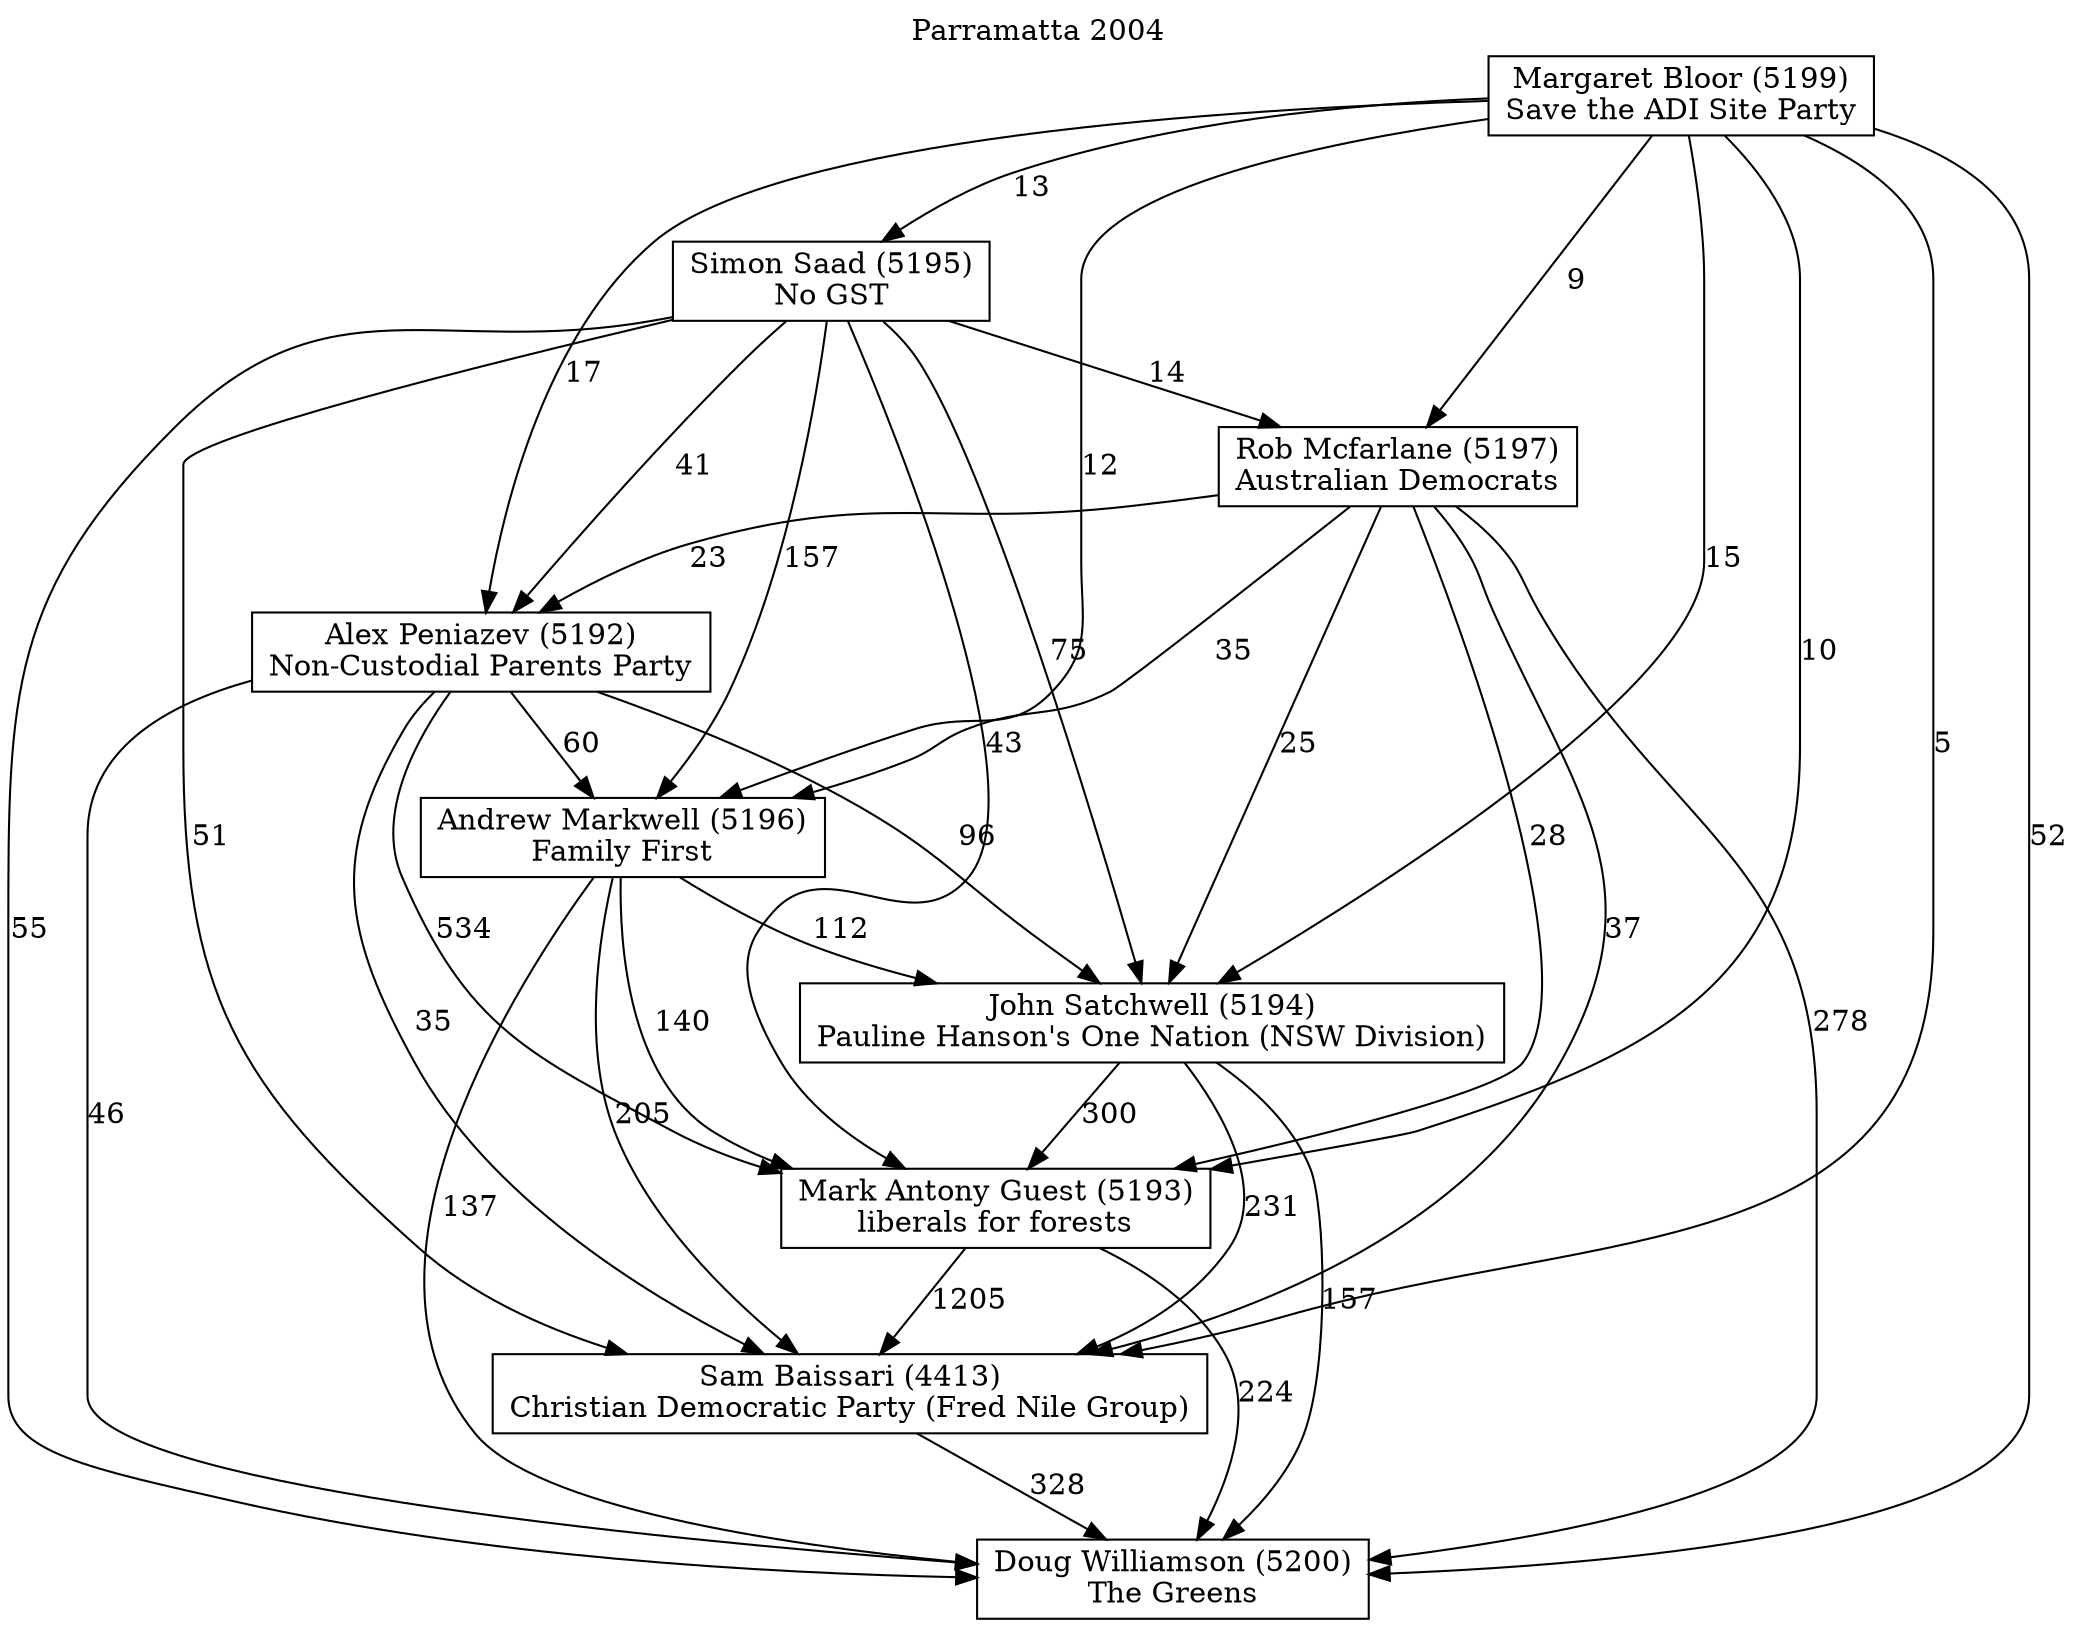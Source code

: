 // House preference flow
digraph "Doug Williamson (5200)_Parramatta_2004" {
	graph [label="Parramatta 2004" labelloc=t mclimit=10]
	node [shape=box]
	"Doug Williamson (5200)" [label="Doug Williamson (5200)
The Greens"]
	"Sam Baissari (4413)" [label="Sam Baissari (4413)
Christian Democratic Party (Fred Nile Group)"]
	"Mark Antony Guest (5193)" [label="Mark Antony Guest (5193)
liberals for forests"]
	"John Satchwell (5194)" [label="John Satchwell (5194)
Pauline Hanson's One Nation (NSW Division)"]
	"Andrew Markwell (5196)" [label="Andrew Markwell (5196)
Family First"]
	"Alex Peniazev (5192)" [label="Alex Peniazev (5192)
Non-Custodial Parents Party"]
	"Rob Mcfarlane (5197)" [label="Rob Mcfarlane (5197)
Australian Democrats"]
	"Simon Saad (5195)" [label="Simon Saad (5195)
No GST"]
	"Margaret Bloor (5199)" [label="Margaret Bloor (5199)
Save the ADI Site Party"]
	"Doug Williamson (5200)" [label="Doug Williamson (5200)
The Greens"]
	"Mark Antony Guest (5193)" [label="Mark Antony Guest (5193)
liberals for forests"]
	"John Satchwell (5194)" [label="John Satchwell (5194)
Pauline Hanson's One Nation (NSW Division)"]
	"Andrew Markwell (5196)" [label="Andrew Markwell (5196)
Family First"]
	"Alex Peniazev (5192)" [label="Alex Peniazev (5192)
Non-Custodial Parents Party"]
	"Rob Mcfarlane (5197)" [label="Rob Mcfarlane (5197)
Australian Democrats"]
	"Simon Saad (5195)" [label="Simon Saad (5195)
No GST"]
	"Margaret Bloor (5199)" [label="Margaret Bloor (5199)
Save the ADI Site Party"]
	"Doug Williamson (5200)" [label="Doug Williamson (5200)
The Greens"]
	"John Satchwell (5194)" [label="John Satchwell (5194)
Pauline Hanson's One Nation (NSW Division)"]
	"Andrew Markwell (5196)" [label="Andrew Markwell (5196)
Family First"]
	"Alex Peniazev (5192)" [label="Alex Peniazev (5192)
Non-Custodial Parents Party"]
	"Rob Mcfarlane (5197)" [label="Rob Mcfarlane (5197)
Australian Democrats"]
	"Simon Saad (5195)" [label="Simon Saad (5195)
No GST"]
	"Margaret Bloor (5199)" [label="Margaret Bloor (5199)
Save the ADI Site Party"]
	"Doug Williamson (5200)" [label="Doug Williamson (5200)
The Greens"]
	"Andrew Markwell (5196)" [label="Andrew Markwell (5196)
Family First"]
	"Alex Peniazev (5192)" [label="Alex Peniazev (5192)
Non-Custodial Parents Party"]
	"Rob Mcfarlane (5197)" [label="Rob Mcfarlane (5197)
Australian Democrats"]
	"Simon Saad (5195)" [label="Simon Saad (5195)
No GST"]
	"Margaret Bloor (5199)" [label="Margaret Bloor (5199)
Save the ADI Site Party"]
	"Doug Williamson (5200)" [label="Doug Williamson (5200)
The Greens"]
	"Alex Peniazev (5192)" [label="Alex Peniazev (5192)
Non-Custodial Parents Party"]
	"Rob Mcfarlane (5197)" [label="Rob Mcfarlane (5197)
Australian Democrats"]
	"Simon Saad (5195)" [label="Simon Saad (5195)
No GST"]
	"Margaret Bloor (5199)" [label="Margaret Bloor (5199)
Save the ADI Site Party"]
	"Doug Williamson (5200)" [label="Doug Williamson (5200)
The Greens"]
	"Rob Mcfarlane (5197)" [label="Rob Mcfarlane (5197)
Australian Democrats"]
	"Simon Saad (5195)" [label="Simon Saad (5195)
No GST"]
	"Margaret Bloor (5199)" [label="Margaret Bloor (5199)
Save the ADI Site Party"]
	"Doug Williamson (5200)" [label="Doug Williamson (5200)
The Greens"]
	"Simon Saad (5195)" [label="Simon Saad (5195)
No GST"]
	"Margaret Bloor (5199)" [label="Margaret Bloor (5199)
Save the ADI Site Party"]
	"Doug Williamson (5200)" [label="Doug Williamson (5200)
The Greens"]
	"Margaret Bloor (5199)" [label="Margaret Bloor (5199)
Save the ADI Site Party"]
	"Margaret Bloor (5199)" [label="Margaret Bloor (5199)
Save the ADI Site Party"]
	"Simon Saad (5195)" [label="Simon Saad (5195)
No GST"]
	"Margaret Bloor (5199)" [label="Margaret Bloor (5199)
Save the ADI Site Party"]
	"Margaret Bloor (5199)" [label="Margaret Bloor (5199)
Save the ADI Site Party"]
	"Rob Mcfarlane (5197)" [label="Rob Mcfarlane (5197)
Australian Democrats"]
	"Simon Saad (5195)" [label="Simon Saad (5195)
No GST"]
	"Margaret Bloor (5199)" [label="Margaret Bloor (5199)
Save the ADI Site Party"]
	"Rob Mcfarlane (5197)" [label="Rob Mcfarlane (5197)
Australian Democrats"]
	"Margaret Bloor (5199)" [label="Margaret Bloor (5199)
Save the ADI Site Party"]
	"Margaret Bloor (5199)" [label="Margaret Bloor (5199)
Save the ADI Site Party"]
	"Simon Saad (5195)" [label="Simon Saad (5195)
No GST"]
	"Margaret Bloor (5199)" [label="Margaret Bloor (5199)
Save the ADI Site Party"]
	"Margaret Bloor (5199)" [label="Margaret Bloor (5199)
Save the ADI Site Party"]
	"Alex Peniazev (5192)" [label="Alex Peniazev (5192)
Non-Custodial Parents Party"]
	"Rob Mcfarlane (5197)" [label="Rob Mcfarlane (5197)
Australian Democrats"]
	"Simon Saad (5195)" [label="Simon Saad (5195)
No GST"]
	"Margaret Bloor (5199)" [label="Margaret Bloor (5199)
Save the ADI Site Party"]
	"Alex Peniazev (5192)" [label="Alex Peniazev (5192)
Non-Custodial Parents Party"]
	"Simon Saad (5195)" [label="Simon Saad (5195)
No GST"]
	"Margaret Bloor (5199)" [label="Margaret Bloor (5199)
Save the ADI Site Party"]
	"Alex Peniazev (5192)" [label="Alex Peniazev (5192)
Non-Custodial Parents Party"]
	"Margaret Bloor (5199)" [label="Margaret Bloor (5199)
Save the ADI Site Party"]
	"Margaret Bloor (5199)" [label="Margaret Bloor (5199)
Save the ADI Site Party"]
	"Simon Saad (5195)" [label="Simon Saad (5195)
No GST"]
	"Margaret Bloor (5199)" [label="Margaret Bloor (5199)
Save the ADI Site Party"]
	"Margaret Bloor (5199)" [label="Margaret Bloor (5199)
Save the ADI Site Party"]
	"Rob Mcfarlane (5197)" [label="Rob Mcfarlane (5197)
Australian Democrats"]
	"Simon Saad (5195)" [label="Simon Saad (5195)
No GST"]
	"Margaret Bloor (5199)" [label="Margaret Bloor (5199)
Save the ADI Site Party"]
	"Rob Mcfarlane (5197)" [label="Rob Mcfarlane (5197)
Australian Democrats"]
	"Margaret Bloor (5199)" [label="Margaret Bloor (5199)
Save the ADI Site Party"]
	"Margaret Bloor (5199)" [label="Margaret Bloor (5199)
Save the ADI Site Party"]
	"Simon Saad (5195)" [label="Simon Saad (5195)
No GST"]
	"Margaret Bloor (5199)" [label="Margaret Bloor (5199)
Save the ADI Site Party"]
	"Margaret Bloor (5199)" [label="Margaret Bloor (5199)
Save the ADI Site Party"]
	"Andrew Markwell (5196)" [label="Andrew Markwell (5196)
Family First"]
	"Alex Peniazev (5192)" [label="Alex Peniazev (5192)
Non-Custodial Parents Party"]
	"Rob Mcfarlane (5197)" [label="Rob Mcfarlane (5197)
Australian Democrats"]
	"Simon Saad (5195)" [label="Simon Saad (5195)
No GST"]
	"Margaret Bloor (5199)" [label="Margaret Bloor (5199)
Save the ADI Site Party"]
	"Andrew Markwell (5196)" [label="Andrew Markwell (5196)
Family First"]
	"Rob Mcfarlane (5197)" [label="Rob Mcfarlane (5197)
Australian Democrats"]
	"Simon Saad (5195)" [label="Simon Saad (5195)
No GST"]
	"Margaret Bloor (5199)" [label="Margaret Bloor (5199)
Save the ADI Site Party"]
	"Andrew Markwell (5196)" [label="Andrew Markwell (5196)
Family First"]
	"Simon Saad (5195)" [label="Simon Saad (5195)
No GST"]
	"Margaret Bloor (5199)" [label="Margaret Bloor (5199)
Save the ADI Site Party"]
	"Andrew Markwell (5196)" [label="Andrew Markwell (5196)
Family First"]
	"Margaret Bloor (5199)" [label="Margaret Bloor (5199)
Save the ADI Site Party"]
	"Margaret Bloor (5199)" [label="Margaret Bloor (5199)
Save the ADI Site Party"]
	"Simon Saad (5195)" [label="Simon Saad (5195)
No GST"]
	"Margaret Bloor (5199)" [label="Margaret Bloor (5199)
Save the ADI Site Party"]
	"Margaret Bloor (5199)" [label="Margaret Bloor (5199)
Save the ADI Site Party"]
	"Rob Mcfarlane (5197)" [label="Rob Mcfarlane (5197)
Australian Democrats"]
	"Simon Saad (5195)" [label="Simon Saad (5195)
No GST"]
	"Margaret Bloor (5199)" [label="Margaret Bloor (5199)
Save the ADI Site Party"]
	"Rob Mcfarlane (5197)" [label="Rob Mcfarlane (5197)
Australian Democrats"]
	"Margaret Bloor (5199)" [label="Margaret Bloor (5199)
Save the ADI Site Party"]
	"Margaret Bloor (5199)" [label="Margaret Bloor (5199)
Save the ADI Site Party"]
	"Simon Saad (5195)" [label="Simon Saad (5195)
No GST"]
	"Margaret Bloor (5199)" [label="Margaret Bloor (5199)
Save the ADI Site Party"]
	"Margaret Bloor (5199)" [label="Margaret Bloor (5199)
Save the ADI Site Party"]
	"Alex Peniazev (5192)" [label="Alex Peniazev (5192)
Non-Custodial Parents Party"]
	"Rob Mcfarlane (5197)" [label="Rob Mcfarlane (5197)
Australian Democrats"]
	"Simon Saad (5195)" [label="Simon Saad (5195)
No GST"]
	"Margaret Bloor (5199)" [label="Margaret Bloor (5199)
Save the ADI Site Party"]
	"Alex Peniazev (5192)" [label="Alex Peniazev (5192)
Non-Custodial Parents Party"]
	"Simon Saad (5195)" [label="Simon Saad (5195)
No GST"]
	"Margaret Bloor (5199)" [label="Margaret Bloor (5199)
Save the ADI Site Party"]
	"Alex Peniazev (5192)" [label="Alex Peniazev (5192)
Non-Custodial Parents Party"]
	"Margaret Bloor (5199)" [label="Margaret Bloor (5199)
Save the ADI Site Party"]
	"Margaret Bloor (5199)" [label="Margaret Bloor (5199)
Save the ADI Site Party"]
	"Simon Saad (5195)" [label="Simon Saad (5195)
No GST"]
	"Margaret Bloor (5199)" [label="Margaret Bloor (5199)
Save the ADI Site Party"]
	"Margaret Bloor (5199)" [label="Margaret Bloor (5199)
Save the ADI Site Party"]
	"Rob Mcfarlane (5197)" [label="Rob Mcfarlane (5197)
Australian Democrats"]
	"Simon Saad (5195)" [label="Simon Saad (5195)
No GST"]
	"Margaret Bloor (5199)" [label="Margaret Bloor (5199)
Save the ADI Site Party"]
	"Rob Mcfarlane (5197)" [label="Rob Mcfarlane (5197)
Australian Democrats"]
	"Margaret Bloor (5199)" [label="Margaret Bloor (5199)
Save the ADI Site Party"]
	"Margaret Bloor (5199)" [label="Margaret Bloor (5199)
Save the ADI Site Party"]
	"Simon Saad (5195)" [label="Simon Saad (5195)
No GST"]
	"Margaret Bloor (5199)" [label="Margaret Bloor (5199)
Save the ADI Site Party"]
	"Margaret Bloor (5199)" [label="Margaret Bloor (5199)
Save the ADI Site Party"]
	"John Satchwell (5194)" [label="John Satchwell (5194)
Pauline Hanson's One Nation (NSW Division)"]
	"Andrew Markwell (5196)" [label="Andrew Markwell (5196)
Family First"]
	"Alex Peniazev (5192)" [label="Alex Peniazev (5192)
Non-Custodial Parents Party"]
	"Rob Mcfarlane (5197)" [label="Rob Mcfarlane (5197)
Australian Democrats"]
	"Simon Saad (5195)" [label="Simon Saad (5195)
No GST"]
	"Margaret Bloor (5199)" [label="Margaret Bloor (5199)
Save the ADI Site Party"]
	"John Satchwell (5194)" [label="John Satchwell (5194)
Pauline Hanson's One Nation (NSW Division)"]
	"Alex Peniazev (5192)" [label="Alex Peniazev (5192)
Non-Custodial Parents Party"]
	"Rob Mcfarlane (5197)" [label="Rob Mcfarlane (5197)
Australian Democrats"]
	"Simon Saad (5195)" [label="Simon Saad (5195)
No GST"]
	"Margaret Bloor (5199)" [label="Margaret Bloor (5199)
Save the ADI Site Party"]
	"John Satchwell (5194)" [label="John Satchwell (5194)
Pauline Hanson's One Nation (NSW Division)"]
	"Rob Mcfarlane (5197)" [label="Rob Mcfarlane (5197)
Australian Democrats"]
	"Simon Saad (5195)" [label="Simon Saad (5195)
No GST"]
	"Margaret Bloor (5199)" [label="Margaret Bloor (5199)
Save the ADI Site Party"]
	"John Satchwell (5194)" [label="John Satchwell (5194)
Pauline Hanson's One Nation (NSW Division)"]
	"Simon Saad (5195)" [label="Simon Saad (5195)
No GST"]
	"Margaret Bloor (5199)" [label="Margaret Bloor (5199)
Save the ADI Site Party"]
	"John Satchwell (5194)" [label="John Satchwell (5194)
Pauline Hanson's One Nation (NSW Division)"]
	"Margaret Bloor (5199)" [label="Margaret Bloor (5199)
Save the ADI Site Party"]
	"Margaret Bloor (5199)" [label="Margaret Bloor (5199)
Save the ADI Site Party"]
	"Simon Saad (5195)" [label="Simon Saad (5195)
No GST"]
	"Margaret Bloor (5199)" [label="Margaret Bloor (5199)
Save the ADI Site Party"]
	"Margaret Bloor (5199)" [label="Margaret Bloor (5199)
Save the ADI Site Party"]
	"Rob Mcfarlane (5197)" [label="Rob Mcfarlane (5197)
Australian Democrats"]
	"Simon Saad (5195)" [label="Simon Saad (5195)
No GST"]
	"Margaret Bloor (5199)" [label="Margaret Bloor (5199)
Save the ADI Site Party"]
	"Rob Mcfarlane (5197)" [label="Rob Mcfarlane (5197)
Australian Democrats"]
	"Margaret Bloor (5199)" [label="Margaret Bloor (5199)
Save the ADI Site Party"]
	"Margaret Bloor (5199)" [label="Margaret Bloor (5199)
Save the ADI Site Party"]
	"Simon Saad (5195)" [label="Simon Saad (5195)
No GST"]
	"Margaret Bloor (5199)" [label="Margaret Bloor (5199)
Save the ADI Site Party"]
	"Margaret Bloor (5199)" [label="Margaret Bloor (5199)
Save the ADI Site Party"]
	"Alex Peniazev (5192)" [label="Alex Peniazev (5192)
Non-Custodial Parents Party"]
	"Rob Mcfarlane (5197)" [label="Rob Mcfarlane (5197)
Australian Democrats"]
	"Simon Saad (5195)" [label="Simon Saad (5195)
No GST"]
	"Margaret Bloor (5199)" [label="Margaret Bloor (5199)
Save the ADI Site Party"]
	"Alex Peniazev (5192)" [label="Alex Peniazev (5192)
Non-Custodial Parents Party"]
	"Simon Saad (5195)" [label="Simon Saad (5195)
No GST"]
	"Margaret Bloor (5199)" [label="Margaret Bloor (5199)
Save the ADI Site Party"]
	"Alex Peniazev (5192)" [label="Alex Peniazev (5192)
Non-Custodial Parents Party"]
	"Margaret Bloor (5199)" [label="Margaret Bloor (5199)
Save the ADI Site Party"]
	"Margaret Bloor (5199)" [label="Margaret Bloor (5199)
Save the ADI Site Party"]
	"Simon Saad (5195)" [label="Simon Saad (5195)
No GST"]
	"Margaret Bloor (5199)" [label="Margaret Bloor (5199)
Save the ADI Site Party"]
	"Margaret Bloor (5199)" [label="Margaret Bloor (5199)
Save the ADI Site Party"]
	"Rob Mcfarlane (5197)" [label="Rob Mcfarlane (5197)
Australian Democrats"]
	"Simon Saad (5195)" [label="Simon Saad (5195)
No GST"]
	"Margaret Bloor (5199)" [label="Margaret Bloor (5199)
Save the ADI Site Party"]
	"Rob Mcfarlane (5197)" [label="Rob Mcfarlane (5197)
Australian Democrats"]
	"Margaret Bloor (5199)" [label="Margaret Bloor (5199)
Save the ADI Site Party"]
	"Margaret Bloor (5199)" [label="Margaret Bloor (5199)
Save the ADI Site Party"]
	"Simon Saad (5195)" [label="Simon Saad (5195)
No GST"]
	"Margaret Bloor (5199)" [label="Margaret Bloor (5199)
Save the ADI Site Party"]
	"Margaret Bloor (5199)" [label="Margaret Bloor (5199)
Save the ADI Site Party"]
	"Andrew Markwell (5196)" [label="Andrew Markwell (5196)
Family First"]
	"Alex Peniazev (5192)" [label="Alex Peniazev (5192)
Non-Custodial Parents Party"]
	"Rob Mcfarlane (5197)" [label="Rob Mcfarlane (5197)
Australian Democrats"]
	"Simon Saad (5195)" [label="Simon Saad (5195)
No GST"]
	"Margaret Bloor (5199)" [label="Margaret Bloor (5199)
Save the ADI Site Party"]
	"Andrew Markwell (5196)" [label="Andrew Markwell (5196)
Family First"]
	"Rob Mcfarlane (5197)" [label="Rob Mcfarlane (5197)
Australian Democrats"]
	"Simon Saad (5195)" [label="Simon Saad (5195)
No GST"]
	"Margaret Bloor (5199)" [label="Margaret Bloor (5199)
Save the ADI Site Party"]
	"Andrew Markwell (5196)" [label="Andrew Markwell (5196)
Family First"]
	"Simon Saad (5195)" [label="Simon Saad (5195)
No GST"]
	"Margaret Bloor (5199)" [label="Margaret Bloor (5199)
Save the ADI Site Party"]
	"Andrew Markwell (5196)" [label="Andrew Markwell (5196)
Family First"]
	"Margaret Bloor (5199)" [label="Margaret Bloor (5199)
Save the ADI Site Party"]
	"Margaret Bloor (5199)" [label="Margaret Bloor (5199)
Save the ADI Site Party"]
	"Simon Saad (5195)" [label="Simon Saad (5195)
No GST"]
	"Margaret Bloor (5199)" [label="Margaret Bloor (5199)
Save the ADI Site Party"]
	"Margaret Bloor (5199)" [label="Margaret Bloor (5199)
Save the ADI Site Party"]
	"Rob Mcfarlane (5197)" [label="Rob Mcfarlane (5197)
Australian Democrats"]
	"Simon Saad (5195)" [label="Simon Saad (5195)
No GST"]
	"Margaret Bloor (5199)" [label="Margaret Bloor (5199)
Save the ADI Site Party"]
	"Rob Mcfarlane (5197)" [label="Rob Mcfarlane (5197)
Australian Democrats"]
	"Margaret Bloor (5199)" [label="Margaret Bloor (5199)
Save the ADI Site Party"]
	"Margaret Bloor (5199)" [label="Margaret Bloor (5199)
Save the ADI Site Party"]
	"Simon Saad (5195)" [label="Simon Saad (5195)
No GST"]
	"Margaret Bloor (5199)" [label="Margaret Bloor (5199)
Save the ADI Site Party"]
	"Margaret Bloor (5199)" [label="Margaret Bloor (5199)
Save the ADI Site Party"]
	"Alex Peniazev (5192)" [label="Alex Peniazev (5192)
Non-Custodial Parents Party"]
	"Rob Mcfarlane (5197)" [label="Rob Mcfarlane (5197)
Australian Democrats"]
	"Simon Saad (5195)" [label="Simon Saad (5195)
No GST"]
	"Margaret Bloor (5199)" [label="Margaret Bloor (5199)
Save the ADI Site Party"]
	"Alex Peniazev (5192)" [label="Alex Peniazev (5192)
Non-Custodial Parents Party"]
	"Simon Saad (5195)" [label="Simon Saad (5195)
No GST"]
	"Margaret Bloor (5199)" [label="Margaret Bloor (5199)
Save the ADI Site Party"]
	"Alex Peniazev (5192)" [label="Alex Peniazev (5192)
Non-Custodial Parents Party"]
	"Margaret Bloor (5199)" [label="Margaret Bloor (5199)
Save the ADI Site Party"]
	"Margaret Bloor (5199)" [label="Margaret Bloor (5199)
Save the ADI Site Party"]
	"Simon Saad (5195)" [label="Simon Saad (5195)
No GST"]
	"Margaret Bloor (5199)" [label="Margaret Bloor (5199)
Save the ADI Site Party"]
	"Margaret Bloor (5199)" [label="Margaret Bloor (5199)
Save the ADI Site Party"]
	"Rob Mcfarlane (5197)" [label="Rob Mcfarlane (5197)
Australian Democrats"]
	"Simon Saad (5195)" [label="Simon Saad (5195)
No GST"]
	"Margaret Bloor (5199)" [label="Margaret Bloor (5199)
Save the ADI Site Party"]
	"Rob Mcfarlane (5197)" [label="Rob Mcfarlane (5197)
Australian Democrats"]
	"Margaret Bloor (5199)" [label="Margaret Bloor (5199)
Save the ADI Site Party"]
	"Margaret Bloor (5199)" [label="Margaret Bloor (5199)
Save the ADI Site Party"]
	"Simon Saad (5195)" [label="Simon Saad (5195)
No GST"]
	"Margaret Bloor (5199)" [label="Margaret Bloor (5199)
Save the ADI Site Party"]
	"Margaret Bloor (5199)" [label="Margaret Bloor (5199)
Save the ADI Site Party"]
	"Mark Antony Guest (5193)" [label="Mark Antony Guest (5193)
liberals for forests"]
	"John Satchwell (5194)" [label="John Satchwell (5194)
Pauline Hanson's One Nation (NSW Division)"]
	"Andrew Markwell (5196)" [label="Andrew Markwell (5196)
Family First"]
	"Alex Peniazev (5192)" [label="Alex Peniazev (5192)
Non-Custodial Parents Party"]
	"Rob Mcfarlane (5197)" [label="Rob Mcfarlane (5197)
Australian Democrats"]
	"Simon Saad (5195)" [label="Simon Saad (5195)
No GST"]
	"Margaret Bloor (5199)" [label="Margaret Bloor (5199)
Save the ADI Site Party"]
	"Mark Antony Guest (5193)" [label="Mark Antony Guest (5193)
liberals for forests"]
	"Andrew Markwell (5196)" [label="Andrew Markwell (5196)
Family First"]
	"Alex Peniazev (5192)" [label="Alex Peniazev (5192)
Non-Custodial Parents Party"]
	"Rob Mcfarlane (5197)" [label="Rob Mcfarlane (5197)
Australian Democrats"]
	"Simon Saad (5195)" [label="Simon Saad (5195)
No GST"]
	"Margaret Bloor (5199)" [label="Margaret Bloor (5199)
Save the ADI Site Party"]
	"Mark Antony Guest (5193)" [label="Mark Antony Guest (5193)
liberals for forests"]
	"Alex Peniazev (5192)" [label="Alex Peniazev (5192)
Non-Custodial Parents Party"]
	"Rob Mcfarlane (5197)" [label="Rob Mcfarlane (5197)
Australian Democrats"]
	"Simon Saad (5195)" [label="Simon Saad (5195)
No GST"]
	"Margaret Bloor (5199)" [label="Margaret Bloor (5199)
Save the ADI Site Party"]
	"Mark Antony Guest (5193)" [label="Mark Antony Guest (5193)
liberals for forests"]
	"Rob Mcfarlane (5197)" [label="Rob Mcfarlane (5197)
Australian Democrats"]
	"Simon Saad (5195)" [label="Simon Saad (5195)
No GST"]
	"Margaret Bloor (5199)" [label="Margaret Bloor (5199)
Save the ADI Site Party"]
	"Mark Antony Guest (5193)" [label="Mark Antony Guest (5193)
liberals for forests"]
	"Simon Saad (5195)" [label="Simon Saad (5195)
No GST"]
	"Margaret Bloor (5199)" [label="Margaret Bloor (5199)
Save the ADI Site Party"]
	"Mark Antony Guest (5193)" [label="Mark Antony Guest (5193)
liberals for forests"]
	"Margaret Bloor (5199)" [label="Margaret Bloor (5199)
Save the ADI Site Party"]
	"Margaret Bloor (5199)" [label="Margaret Bloor (5199)
Save the ADI Site Party"]
	"Simon Saad (5195)" [label="Simon Saad (5195)
No GST"]
	"Margaret Bloor (5199)" [label="Margaret Bloor (5199)
Save the ADI Site Party"]
	"Margaret Bloor (5199)" [label="Margaret Bloor (5199)
Save the ADI Site Party"]
	"Rob Mcfarlane (5197)" [label="Rob Mcfarlane (5197)
Australian Democrats"]
	"Simon Saad (5195)" [label="Simon Saad (5195)
No GST"]
	"Margaret Bloor (5199)" [label="Margaret Bloor (5199)
Save the ADI Site Party"]
	"Rob Mcfarlane (5197)" [label="Rob Mcfarlane (5197)
Australian Democrats"]
	"Margaret Bloor (5199)" [label="Margaret Bloor (5199)
Save the ADI Site Party"]
	"Margaret Bloor (5199)" [label="Margaret Bloor (5199)
Save the ADI Site Party"]
	"Simon Saad (5195)" [label="Simon Saad (5195)
No GST"]
	"Margaret Bloor (5199)" [label="Margaret Bloor (5199)
Save the ADI Site Party"]
	"Margaret Bloor (5199)" [label="Margaret Bloor (5199)
Save the ADI Site Party"]
	"Alex Peniazev (5192)" [label="Alex Peniazev (5192)
Non-Custodial Parents Party"]
	"Rob Mcfarlane (5197)" [label="Rob Mcfarlane (5197)
Australian Democrats"]
	"Simon Saad (5195)" [label="Simon Saad (5195)
No GST"]
	"Margaret Bloor (5199)" [label="Margaret Bloor (5199)
Save the ADI Site Party"]
	"Alex Peniazev (5192)" [label="Alex Peniazev (5192)
Non-Custodial Parents Party"]
	"Simon Saad (5195)" [label="Simon Saad (5195)
No GST"]
	"Margaret Bloor (5199)" [label="Margaret Bloor (5199)
Save the ADI Site Party"]
	"Alex Peniazev (5192)" [label="Alex Peniazev (5192)
Non-Custodial Parents Party"]
	"Margaret Bloor (5199)" [label="Margaret Bloor (5199)
Save the ADI Site Party"]
	"Margaret Bloor (5199)" [label="Margaret Bloor (5199)
Save the ADI Site Party"]
	"Simon Saad (5195)" [label="Simon Saad (5195)
No GST"]
	"Margaret Bloor (5199)" [label="Margaret Bloor (5199)
Save the ADI Site Party"]
	"Margaret Bloor (5199)" [label="Margaret Bloor (5199)
Save the ADI Site Party"]
	"Rob Mcfarlane (5197)" [label="Rob Mcfarlane (5197)
Australian Democrats"]
	"Simon Saad (5195)" [label="Simon Saad (5195)
No GST"]
	"Margaret Bloor (5199)" [label="Margaret Bloor (5199)
Save the ADI Site Party"]
	"Rob Mcfarlane (5197)" [label="Rob Mcfarlane (5197)
Australian Democrats"]
	"Margaret Bloor (5199)" [label="Margaret Bloor (5199)
Save the ADI Site Party"]
	"Margaret Bloor (5199)" [label="Margaret Bloor (5199)
Save the ADI Site Party"]
	"Simon Saad (5195)" [label="Simon Saad (5195)
No GST"]
	"Margaret Bloor (5199)" [label="Margaret Bloor (5199)
Save the ADI Site Party"]
	"Margaret Bloor (5199)" [label="Margaret Bloor (5199)
Save the ADI Site Party"]
	"Andrew Markwell (5196)" [label="Andrew Markwell (5196)
Family First"]
	"Alex Peniazev (5192)" [label="Alex Peniazev (5192)
Non-Custodial Parents Party"]
	"Rob Mcfarlane (5197)" [label="Rob Mcfarlane (5197)
Australian Democrats"]
	"Simon Saad (5195)" [label="Simon Saad (5195)
No GST"]
	"Margaret Bloor (5199)" [label="Margaret Bloor (5199)
Save the ADI Site Party"]
	"Andrew Markwell (5196)" [label="Andrew Markwell (5196)
Family First"]
	"Rob Mcfarlane (5197)" [label="Rob Mcfarlane (5197)
Australian Democrats"]
	"Simon Saad (5195)" [label="Simon Saad (5195)
No GST"]
	"Margaret Bloor (5199)" [label="Margaret Bloor (5199)
Save the ADI Site Party"]
	"Andrew Markwell (5196)" [label="Andrew Markwell (5196)
Family First"]
	"Simon Saad (5195)" [label="Simon Saad (5195)
No GST"]
	"Margaret Bloor (5199)" [label="Margaret Bloor (5199)
Save the ADI Site Party"]
	"Andrew Markwell (5196)" [label="Andrew Markwell (5196)
Family First"]
	"Margaret Bloor (5199)" [label="Margaret Bloor (5199)
Save the ADI Site Party"]
	"Margaret Bloor (5199)" [label="Margaret Bloor (5199)
Save the ADI Site Party"]
	"Simon Saad (5195)" [label="Simon Saad (5195)
No GST"]
	"Margaret Bloor (5199)" [label="Margaret Bloor (5199)
Save the ADI Site Party"]
	"Margaret Bloor (5199)" [label="Margaret Bloor (5199)
Save the ADI Site Party"]
	"Rob Mcfarlane (5197)" [label="Rob Mcfarlane (5197)
Australian Democrats"]
	"Simon Saad (5195)" [label="Simon Saad (5195)
No GST"]
	"Margaret Bloor (5199)" [label="Margaret Bloor (5199)
Save the ADI Site Party"]
	"Rob Mcfarlane (5197)" [label="Rob Mcfarlane (5197)
Australian Democrats"]
	"Margaret Bloor (5199)" [label="Margaret Bloor (5199)
Save the ADI Site Party"]
	"Margaret Bloor (5199)" [label="Margaret Bloor (5199)
Save the ADI Site Party"]
	"Simon Saad (5195)" [label="Simon Saad (5195)
No GST"]
	"Margaret Bloor (5199)" [label="Margaret Bloor (5199)
Save the ADI Site Party"]
	"Margaret Bloor (5199)" [label="Margaret Bloor (5199)
Save the ADI Site Party"]
	"Alex Peniazev (5192)" [label="Alex Peniazev (5192)
Non-Custodial Parents Party"]
	"Rob Mcfarlane (5197)" [label="Rob Mcfarlane (5197)
Australian Democrats"]
	"Simon Saad (5195)" [label="Simon Saad (5195)
No GST"]
	"Margaret Bloor (5199)" [label="Margaret Bloor (5199)
Save the ADI Site Party"]
	"Alex Peniazev (5192)" [label="Alex Peniazev (5192)
Non-Custodial Parents Party"]
	"Simon Saad (5195)" [label="Simon Saad (5195)
No GST"]
	"Margaret Bloor (5199)" [label="Margaret Bloor (5199)
Save the ADI Site Party"]
	"Alex Peniazev (5192)" [label="Alex Peniazev (5192)
Non-Custodial Parents Party"]
	"Margaret Bloor (5199)" [label="Margaret Bloor (5199)
Save the ADI Site Party"]
	"Margaret Bloor (5199)" [label="Margaret Bloor (5199)
Save the ADI Site Party"]
	"Simon Saad (5195)" [label="Simon Saad (5195)
No GST"]
	"Margaret Bloor (5199)" [label="Margaret Bloor (5199)
Save the ADI Site Party"]
	"Margaret Bloor (5199)" [label="Margaret Bloor (5199)
Save the ADI Site Party"]
	"Rob Mcfarlane (5197)" [label="Rob Mcfarlane (5197)
Australian Democrats"]
	"Simon Saad (5195)" [label="Simon Saad (5195)
No GST"]
	"Margaret Bloor (5199)" [label="Margaret Bloor (5199)
Save the ADI Site Party"]
	"Rob Mcfarlane (5197)" [label="Rob Mcfarlane (5197)
Australian Democrats"]
	"Margaret Bloor (5199)" [label="Margaret Bloor (5199)
Save the ADI Site Party"]
	"Margaret Bloor (5199)" [label="Margaret Bloor (5199)
Save the ADI Site Party"]
	"Simon Saad (5195)" [label="Simon Saad (5195)
No GST"]
	"Margaret Bloor (5199)" [label="Margaret Bloor (5199)
Save the ADI Site Party"]
	"Margaret Bloor (5199)" [label="Margaret Bloor (5199)
Save the ADI Site Party"]
	"John Satchwell (5194)" [label="John Satchwell (5194)
Pauline Hanson's One Nation (NSW Division)"]
	"Andrew Markwell (5196)" [label="Andrew Markwell (5196)
Family First"]
	"Alex Peniazev (5192)" [label="Alex Peniazev (5192)
Non-Custodial Parents Party"]
	"Rob Mcfarlane (5197)" [label="Rob Mcfarlane (5197)
Australian Democrats"]
	"Simon Saad (5195)" [label="Simon Saad (5195)
No GST"]
	"Margaret Bloor (5199)" [label="Margaret Bloor (5199)
Save the ADI Site Party"]
	"John Satchwell (5194)" [label="John Satchwell (5194)
Pauline Hanson's One Nation (NSW Division)"]
	"Alex Peniazev (5192)" [label="Alex Peniazev (5192)
Non-Custodial Parents Party"]
	"Rob Mcfarlane (5197)" [label="Rob Mcfarlane (5197)
Australian Democrats"]
	"Simon Saad (5195)" [label="Simon Saad (5195)
No GST"]
	"Margaret Bloor (5199)" [label="Margaret Bloor (5199)
Save the ADI Site Party"]
	"John Satchwell (5194)" [label="John Satchwell (5194)
Pauline Hanson's One Nation (NSW Division)"]
	"Rob Mcfarlane (5197)" [label="Rob Mcfarlane (5197)
Australian Democrats"]
	"Simon Saad (5195)" [label="Simon Saad (5195)
No GST"]
	"Margaret Bloor (5199)" [label="Margaret Bloor (5199)
Save the ADI Site Party"]
	"John Satchwell (5194)" [label="John Satchwell (5194)
Pauline Hanson's One Nation (NSW Division)"]
	"Simon Saad (5195)" [label="Simon Saad (5195)
No GST"]
	"Margaret Bloor (5199)" [label="Margaret Bloor (5199)
Save the ADI Site Party"]
	"John Satchwell (5194)" [label="John Satchwell (5194)
Pauline Hanson's One Nation (NSW Division)"]
	"Margaret Bloor (5199)" [label="Margaret Bloor (5199)
Save the ADI Site Party"]
	"Margaret Bloor (5199)" [label="Margaret Bloor (5199)
Save the ADI Site Party"]
	"Simon Saad (5195)" [label="Simon Saad (5195)
No GST"]
	"Margaret Bloor (5199)" [label="Margaret Bloor (5199)
Save the ADI Site Party"]
	"Margaret Bloor (5199)" [label="Margaret Bloor (5199)
Save the ADI Site Party"]
	"Rob Mcfarlane (5197)" [label="Rob Mcfarlane (5197)
Australian Democrats"]
	"Simon Saad (5195)" [label="Simon Saad (5195)
No GST"]
	"Margaret Bloor (5199)" [label="Margaret Bloor (5199)
Save the ADI Site Party"]
	"Rob Mcfarlane (5197)" [label="Rob Mcfarlane (5197)
Australian Democrats"]
	"Margaret Bloor (5199)" [label="Margaret Bloor (5199)
Save the ADI Site Party"]
	"Margaret Bloor (5199)" [label="Margaret Bloor (5199)
Save the ADI Site Party"]
	"Simon Saad (5195)" [label="Simon Saad (5195)
No GST"]
	"Margaret Bloor (5199)" [label="Margaret Bloor (5199)
Save the ADI Site Party"]
	"Margaret Bloor (5199)" [label="Margaret Bloor (5199)
Save the ADI Site Party"]
	"Alex Peniazev (5192)" [label="Alex Peniazev (5192)
Non-Custodial Parents Party"]
	"Rob Mcfarlane (5197)" [label="Rob Mcfarlane (5197)
Australian Democrats"]
	"Simon Saad (5195)" [label="Simon Saad (5195)
No GST"]
	"Margaret Bloor (5199)" [label="Margaret Bloor (5199)
Save the ADI Site Party"]
	"Alex Peniazev (5192)" [label="Alex Peniazev (5192)
Non-Custodial Parents Party"]
	"Simon Saad (5195)" [label="Simon Saad (5195)
No GST"]
	"Margaret Bloor (5199)" [label="Margaret Bloor (5199)
Save the ADI Site Party"]
	"Alex Peniazev (5192)" [label="Alex Peniazev (5192)
Non-Custodial Parents Party"]
	"Margaret Bloor (5199)" [label="Margaret Bloor (5199)
Save the ADI Site Party"]
	"Margaret Bloor (5199)" [label="Margaret Bloor (5199)
Save the ADI Site Party"]
	"Simon Saad (5195)" [label="Simon Saad (5195)
No GST"]
	"Margaret Bloor (5199)" [label="Margaret Bloor (5199)
Save the ADI Site Party"]
	"Margaret Bloor (5199)" [label="Margaret Bloor (5199)
Save the ADI Site Party"]
	"Rob Mcfarlane (5197)" [label="Rob Mcfarlane (5197)
Australian Democrats"]
	"Simon Saad (5195)" [label="Simon Saad (5195)
No GST"]
	"Margaret Bloor (5199)" [label="Margaret Bloor (5199)
Save the ADI Site Party"]
	"Rob Mcfarlane (5197)" [label="Rob Mcfarlane (5197)
Australian Democrats"]
	"Margaret Bloor (5199)" [label="Margaret Bloor (5199)
Save the ADI Site Party"]
	"Margaret Bloor (5199)" [label="Margaret Bloor (5199)
Save the ADI Site Party"]
	"Simon Saad (5195)" [label="Simon Saad (5195)
No GST"]
	"Margaret Bloor (5199)" [label="Margaret Bloor (5199)
Save the ADI Site Party"]
	"Margaret Bloor (5199)" [label="Margaret Bloor (5199)
Save the ADI Site Party"]
	"Andrew Markwell (5196)" [label="Andrew Markwell (5196)
Family First"]
	"Alex Peniazev (5192)" [label="Alex Peniazev (5192)
Non-Custodial Parents Party"]
	"Rob Mcfarlane (5197)" [label="Rob Mcfarlane (5197)
Australian Democrats"]
	"Simon Saad (5195)" [label="Simon Saad (5195)
No GST"]
	"Margaret Bloor (5199)" [label="Margaret Bloor (5199)
Save the ADI Site Party"]
	"Andrew Markwell (5196)" [label="Andrew Markwell (5196)
Family First"]
	"Rob Mcfarlane (5197)" [label="Rob Mcfarlane (5197)
Australian Democrats"]
	"Simon Saad (5195)" [label="Simon Saad (5195)
No GST"]
	"Margaret Bloor (5199)" [label="Margaret Bloor (5199)
Save the ADI Site Party"]
	"Andrew Markwell (5196)" [label="Andrew Markwell (5196)
Family First"]
	"Simon Saad (5195)" [label="Simon Saad (5195)
No GST"]
	"Margaret Bloor (5199)" [label="Margaret Bloor (5199)
Save the ADI Site Party"]
	"Andrew Markwell (5196)" [label="Andrew Markwell (5196)
Family First"]
	"Margaret Bloor (5199)" [label="Margaret Bloor (5199)
Save the ADI Site Party"]
	"Margaret Bloor (5199)" [label="Margaret Bloor (5199)
Save the ADI Site Party"]
	"Simon Saad (5195)" [label="Simon Saad (5195)
No GST"]
	"Margaret Bloor (5199)" [label="Margaret Bloor (5199)
Save the ADI Site Party"]
	"Margaret Bloor (5199)" [label="Margaret Bloor (5199)
Save the ADI Site Party"]
	"Rob Mcfarlane (5197)" [label="Rob Mcfarlane (5197)
Australian Democrats"]
	"Simon Saad (5195)" [label="Simon Saad (5195)
No GST"]
	"Margaret Bloor (5199)" [label="Margaret Bloor (5199)
Save the ADI Site Party"]
	"Rob Mcfarlane (5197)" [label="Rob Mcfarlane (5197)
Australian Democrats"]
	"Margaret Bloor (5199)" [label="Margaret Bloor (5199)
Save the ADI Site Party"]
	"Margaret Bloor (5199)" [label="Margaret Bloor (5199)
Save the ADI Site Party"]
	"Simon Saad (5195)" [label="Simon Saad (5195)
No GST"]
	"Margaret Bloor (5199)" [label="Margaret Bloor (5199)
Save the ADI Site Party"]
	"Margaret Bloor (5199)" [label="Margaret Bloor (5199)
Save the ADI Site Party"]
	"Alex Peniazev (5192)" [label="Alex Peniazev (5192)
Non-Custodial Parents Party"]
	"Rob Mcfarlane (5197)" [label="Rob Mcfarlane (5197)
Australian Democrats"]
	"Simon Saad (5195)" [label="Simon Saad (5195)
No GST"]
	"Margaret Bloor (5199)" [label="Margaret Bloor (5199)
Save the ADI Site Party"]
	"Alex Peniazev (5192)" [label="Alex Peniazev (5192)
Non-Custodial Parents Party"]
	"Simon Saad (5195)" [label="Simon Saad (5195)
No GST"]
	"Margaret Bloor (5199)" [label="Margaret Bloor (5199)
Save the ADI Site Party"]
	"Alex Peniazev (5192)" [label="Alex Peniazev (5192)
Non-Custodial Parents Party"]
	"Margaret Bloor (5199)" [label="Margaret Bloor (5199)
Save the ADI Site Party"]
	"Margaret Bloor (5199)" [label="Margaret Bloor (5199)
Save the ADI Site Party"]
	"Simon Saad (5195)" [label="Simon Saad (5195)
No GST"]
	"Margaret Bloor (5199)" [label="Margaret Bloor (5199)
Save the ADI Site Party"]
	"Margaret Bloor (5199)" [label="Margaret Bloor (5199)
Save the ADI Site Party"]
	"Rob Mcfarlane (5197)" [label="Rob Mcfarlane (5197)
Australian Democrats"]
	"Simon Saad (5195)" [label="Simon Saad (5195)
No GST"]
	"Margaret Bloor (5199)" [label="Margaret Bloor (5199)
Save the ADI Site Party"]
	"Rob Mcfarlane (5197)" [label="Rob Mcfarlane (5197)
Australian Democrats"]
	"Margaret Bloor (5199)" [label="Margaret Bloor (5199)
Save the ADI Site Party"]
	"Margaret Bloor (5199)" [label="Margaret Bloor (5199)
Save the ADI Site Party"]
	"Simon Saad (5195)" [label="Simon Saad (5195)
No GST"]
	"Margaret Bloor (5199)" [label="Margaret Bloor (5199)
Save the ADI Site Party"]
	"Margaret Bloor (5199)" [label="Margaret Bloor (5199)
Save the ADI Site Party"]
	"Sam Baissari (4413)" [label="Sam Baissari (4413)
Christian Democratic Party (Fred Nile Group)"]
	"Mark Antony Guest (5193)" [label="Mark Antony Guest (5193)
liberals for forests"]
	"John Satchwell (5194)" [label="John Satchwell (5194)
Pauline Hanson's One Nation (NSW Division)"]
	"Andrew Markwell (5196)" [label="Andrew Markwell (5196)
Family First"]
	"Alex Peniazev (5192)" [label="Alex Peniazev (5192)
Non-Custodial Parents Party"]
	"Rob Mcfarlane (5197)" [label="Rob Mcfarlane (5197)
Australian Democrats"]
	"Simon Saad (5195)" [label="Simon Saad (5195)
No GST"]
	"Margaret Bloor (5199)" [label="Margaret Bloor (5199)
Save the ADI Site Party"]
	"Sam Baissari (4413)" [label="Sam Baissari (4413)
Christian Democratic Party (Fred Nile Group)"]
	"John Satchwell (5194)" [label="John Satchwell (5194)
Pauline Hanson's One Nation (NSW Division)"]
	"Andrew Markwell (5196)" [label="Andrew Markwell (5196)
Family First"]
	"Alex Peniazev (5192)" [label="Alex Peniazev (5192)
Non-Custodial Parents Party"]
	"Rob Mcfarlane (5197)" [label="Rob Mcfarlane (5197)
Australian Democrats"]
	"Simon Saad (5195)" [label="Simon Saad (5195)
No GST"]
	"Margaret Bloor (5199)" [label="Margaret Bloor (5199)
Save the ADI Site Party"]
	"Sam Baissari (4413)" [label="Sam Baissari (4413)
Christian Democratic Party (Fred Nile Group)"]
	"Andrew Markwell (5196)" [label="Andrew Markwell (5196)
Family First"]
	"Alex Peniazev (5192)" [label="Alex Peniazev (5192)
Non-Custodial Parents Party"]
	"Rob Mcfarlane (5197)" [label="Rob Mcfarlane (5197)
Australian Democrats"]
	"Simon Saad (5195)" [label="Simon Saad (5195)
No GST"]
	"Margaret Bloor (5199)" [label="Margaret Bloor (5199)
Save the ADI Site Party"]
	"Sam Baissari (4413)" [label="Sam Baissari (4413)
Christian Democratic Party (Fred Nile Group)"]
	"Alex Peniazev (5192)" [label="Alex Peniazev (5192)
Non-Custodial Parents Party"]
	"Rob Mcfarlane (5197)" [label="Rob Mcfarlane (5197)
Australian Democrats"]
	"Simon Saad (5195)" [label="Simon Saad (5195)
No GST"]
	"Margaret Bloor (5199)" [label="Margaret Bloor (5199)
Save the ADI Site Party"]
	"Sam Baissari (4413)" [label="Sam Baissari (4413)
Christian Democratic Party (Fred Nile Group)"]
	"Rob Mcfarlane (5197)" [label="Rob Mcfarlane (5197)
Australian Democrats"]
	"Simon Saad (5195)" [label="Simon Saad (5195)
No GST"]
	"Margaret Bloor (5199)" [label="Margaret Bloor (5199)
Save the ADI Site Party"]
	"Sam Baissari (4413)" [label="Sam Baissari (4413)
Christian Democratic Party (Fred Nile Group)"]
	"Simon Saad (5195)" [label="Simon Saad (5195)
No GST"]
	"Margaret Bloor (5199)" [label="Margaret Bloor (5199)
Save the ADI Site Party"]
	"Sam Baissari (4413)" [label="Sam Baissari (4413)
Christian Democratic Party (Fred Nile Group)"]
	"Margaret Bloor (5199)" [label="Margaret Bloor (5199)
Save the ADI Site Party"]
	"Margaret Bloor (5199)" [label="Margaret Bloor (5199)
Save the ADI Site Party"]
	"Simon Saad (5195)" [label="Simon Saad (5195)
No GST"]
	"Margaret Bloor (5199)" [label="Margaret Bloor (5199)
Save the ADI Site Party"]
	"Margaret Bloor (5199)" [label="Margaret Bloor (5199)
Save the ADI Site Party"]
	"Rob Mcfarlane (5197)" [label="Rob Mcfarlane (5197)
Australian Democrats"]
	"Simon Saad (5195)" [label="Simon Saad (5195)
No GST"]
	"Margaret Bloor (5199)" [label="Margaret Bloor (5199)
Save the ADI Site Party"]
	"Rob Mcfarlane (5197)" [label="Rob Mcfarlane (5197)
Australian Democrats"]
	"Margaret Bloor (5199)" [label="Margaret Bloor (5199)
Save the ADI Site Party"]
	"Margaret Bloor (5199)" [label="Margaret Bloor (5199)
Save the ADI Site Party"]
	"Simon Saad (5195)" [label="Simon Saad (5195)
No GST"]
	"Margaret Bloor (5199)" [label="Margaret Bloor (5199)
Save the ADI Site Party"]
	"Margaret Bloor (5199)" [label="Margaret Bloor (5199)
Save the ADI Site Party"]
	"Alex Peniazev (5192)" [label="Alex Peniazev (5192)
Non-Custodial Parents Party"]
	"Rob Mcfarlane (5197)" [label="Rob Mcfarlane (5197)
Australian Democrats"]
	"Simon Saad (5195)" [label="Simon Saad (5195)
No GST"]
	"Margaret Bloor (5199)" [label="Margaret Bloor (5199)
Save the ADI Site Party"]
	"Alex Peniazev (5192)" [label="Alex Peniazev (5192)
Non-Custodial Parents Party"]
	"Simon Saad (5195)" [label="Simon Saad (5195)
No GST"]
	"Margaret Bloor (5199)" [label="Margaret Bloor (5199)
Save the ADI Site Party"]
	"Alex Peniazev (5192)" [label="Alex Peniazev (5192)
Non-Custodial Parents Party"]
	"Margaret Bloor (5199)" [label="Margaret Bloor (5199)
Save the ADI Site Party"]
	"Margaret Bloor (5199)" [label="Margaret Bloor (5199)
Save the ADI Site Party"]
	"Simon Saad (5195)" [label="Simon Saad (5195)
No GST"]
	"Margaret Bloor (5199)" [label="Margaret Bloor (5199)
Save the ADI Site Party"]
	"Margaret Bloor (5199)" [label="Margaret Bloor (5199)
Save the ADI Site Party"]
	"Rob Mcfarlane (5197)" [label="Rob Mcfarlane (5197)
Australian Democrats"]
	"Simon Saad (5195)" [label="Simon Saad (5195)
No GST"]
	"Margaret Bloor (5199)" [label="Margaret Bloor (5199)
Save the ADI Site Party"]
	"Rob Mcfarlane (5197)" [label="Rob Mcfarlane (5197)
Australian Democrats"]
	"Margaret Bloor (5199)" [label="Margaret Bloor (5199)
Save the ADI Site Party"]
	"Margaret Bloor (5199)" [label="Margaret Bloor (5199)
Save the ADI Site Party"]
	"Simon Saad (5195)" [label="Simon Saad (5195)
No GST"]
	"Margaret Bloor (5199)" [label="Margaret Bloor (5199)
Save the ADI Site Party"]
	"Margaret Bloor (5199)" [label="Margaret Bloor (5199)
Save the ADI Site Party"]
	"Andrew Markwell (5196)" [label="Andrew Markwell (5196)
Family First"]
	"Alex Peniazev (5192)" [label="Alex Peniazev (5192)
Non-Custodial Parents Party"]
	"Rob Mcfarlane (5197)" [label="Rob Mcfarlane (5197)
Australian Democrats"]
	"Simon Saad (5195)" [label="Simon Saad (5195)
No GST"]
	"Margaret Bloor (5199)" [label="Margaret Bloor (5199)
Save the ADI Site Party"]
	"Andrew Markwell (5196)" [label="Andrew Markwell (5196)
Family First"]
	"Rob Mcfarlane (5197)" [label="Rob Mcfarlane (5197)
Australian Democrats"]
	"Simon Saad (5195)" [label="Simon Saad (5195)
No GST"]
	"Margaret Bloor (5199)" [label="Margaret Bloor (5199)
Save the ADI Site Party"]
	"Andrew Markwell (5196)" [label="Andrew Markwell (5196)
Family First"]
	"Simon Saad (5195)" [label="Simon Saad (5195)
No GST"]
	"Margaret Bloor (5199)" [label="Margaret Bloor (5199)
Save the ADI Site Party"]
	"Andrew Markwell (5196)" [label="Andrew Markwell (5196)
Family First"]
	"Margaret Bloor (5199)" [label="Margaret Bloor (5199)
Save the ADI Site Party"]
	"Margaret Bloor (5199)" [label="Margaret Bloor (5199)
Save the ADI Site Party"]
	"Simon Saad (5195)" [label="Simon Saad (5195)
No GST"]
	"Margaret Bloor (5199)" [label="Margaret Bloor (5199)
Save the ADI Site Party"]
	"Margaret Bloor (5199)" [label="Margaret Bloor (5199)
Save the ADI Site Party"]
	"Rob Mcfarlane (5197)" [label="Rob Mcfarlane (5197)
Australian Democrats"]
	"Simon Saad (5195)" [label="Simon Saad (5195)
No GST"]
	"Margaret Bloor (5199)" [label="Margaret Bloor (5199)
Save the ADI Site Party"]
	"Rob Mcfarlane (5197)" [label="Rob Mcfarlane (5197)
Australian Democrats"]
	"Margaret Bloor (5199)" [label="Margaret Bloor (5199)
Save the ADI Site Party"]
	"Margaret Bloor (5199)" [label="Margaret Bloor (5199)
Save the ADI Site Party"]
	"Simon Saad (5195)" [label="Simon Saad (5195)
No GST"]
	"Margaret Bloor (5199)" [label="Margaret Bloor (5199)
Save the ADI Site Party"]
	"Margaret Bloor (5199)" [label="Margaret Bloor (5199)
Save the ADI Site Party"]
	"Alex Peniazev (5192)" [label="Alex Peniazev (5192)
Non-Custodial Parents Party"]
	"Rob Mcfarlane (5197)" [label="Rob Mcfarlane (5197)
Australian Democrats"]
	"Simon Saad (5195)" [label="Simon Saad (5195)
No GST"]
	"Margaret Bloor (5199)" [label="Margaret Bloor (5199)
Save the ADI Site Party"]
	"Alex Peniazev (5192)" [label="Alex Peniazev (5192)
Non-Custodial Parents Party"]
	"Simon Saad (5195)" [label="Simon Saad (5195)
No GST"]
	"Margaret Bloor (5199)" [label="Margaret Bloor (5199)
Save the ADI Site Party"]
	"Alex Peniazev (5192)" [label="Alex Peniazev (5192)
Non-Custodial Parents Party"]
	"Margaret Bloor (5199)" [label="Margaret Bloor (5199)
Save the ADI Site Party"]
	"Margaret Bloor (5199)" [label="Margaret Bloor (5199)
Save the ADI Site Party"]
	"Simon Saad (5195)" [label="Simon Saad (5195)
No GST"]
	"Margaret Bloor (5199)" [label="Margaret Bloor (5199)
Save the ADI Site Party"]
	"Margaret Bloor (5199)" [label="Margaret Bloor (5199)
Save the ADI Site Party"]
	"Rob Mcfarlane (5197)" [label="Rob Mcfarlane (5197)
Australian Democrats"]
	"Simon Saad (5195)" [label="Simon Saad (5195)
No GST"]
	"Margaret Bloor (5199)" [label="Margaret Bloor (5199)
Save the ADI Site Party"]
	"Rob Mcfarlane (5197)" [label="Rob Mcfarlane (5197)
Australian Democrats"]
	"Margaret Bloor (5199)" [label="Margaret Bloor (5199)
Save the ADI Site Party"]
	"Margaret Bloor (5199)" [label="Margaret Bloor (5199)
Save the ADI Site Party"]
	"Simon Saad (5195)" [label="Simon Saad (5195)
No GST"]
	"Margaret Bloor (5199)" [label="Margaret Bloor (5199)
Save the ADI Site Party"]
	"Margaret Bloor (5199)" [label="Margaret Bloor (5199)
Save the ADI Site Party"]
	"John Satchwell (5194)" [label="John Satchwell (5194)
Pauline Hanson's One Nation (NSW Division)"]
	"Andrew Markwell (5196)" [label="Andrew Markwell (5196)
Family First"]
	"Alex Peniazev (5192)" [label="Alex Peniazev (5192)
Non-Custodial Parents Party"]
	"Rob Mcfarlane (5197)" [label="Rob Mcfarlane (5197)
Australian Democrats"]
	"Simon Saad (5195)" [label="Simon Saad (5195)
No GST"]
	"Margaret Bloor (5199)" [label="Margaret Bloor (5199)
Save the ADI Site Party"]
	"John Satchwell (5194)" [label="John Satchwell (5194)
Pauline Hanson's One Nation (NSW Division)"]
	"Alex Peniazev (5192)" [label="Alex Peniazev (5192)
Non-Custodial Parents Party"]
	"Rob Mcfarlane (5197)" [label="Rob Mcfarlane (5197)
Australian Democrats"]
	"Simon Saad (5195)" [label="Simon Saad (5195)
No GST"]
	"Margaret Bloor (5199)" [label="Margaret Bloor (5199)
Save the ADI Site Party"]
	"John Satchwell (5194)" [label="John Satchwell (5194)
Pauline Hanson's One Nation (NSW Division)"]
	"Rob Mcfarlane (5197)" [label="Rob Mcfarlane (5197)
Australian Democrats"]
	"Simon Saad (5195)" [label="Simon Saad (5195)
No GST"]
	"Margaret Bloor (5199)" [label="Margaret Bloor (5199)
Save the ADI Site Party"]
	"John Satchwell (5194)" [label="John Satchwell (5194)
Pauline Hanson's One Nation (NSW Division)"]
	"Simon Saad (5195)" [label="Simon Saad (5195)
No GST"]
	"Margaret Bloor (5199)" [label="Margaret Bloor (5199)
Save the ADI Site Party"]
	"John Satchwell (5194)" [label="John Satchwell (5194)
Pauline Hanson's One Nation (NSW Division)"]
	"Margaret Bloor (5199)" [label="Margaret Bloor (5199)
Save the ADI Site Party"]
	"Margaret Bloor (5199)" [label="Margaret Bloor (5199)
Save the ADI Site Party"]
	"Simon Saad (5195)" [label="Simon Saad (5195)
No GST"]
	"Margaret Bloor (5199)" [label="Margaret Bloor (5199)
Save the ADI Site Party"]
	"Margaret Bloor (5199)" [label="Margaret Bloor (5199)
Save the ADI Site Party"]
	"Rob Mcfarlane (5197)" [label="Rob Mcfarlane (5197)
Australian Democrats"]
	"Simon Saad (5195)" [label="Simon Saad (5195)
No GST"]
	"Margaret Bloor (5199)" [label="Margaret Bloor (5199)
Save the ADI Site Party"]
	"Rob Mcfarlane (5197)" [label="Rob Mcfarlane (5197)
Australian Democrats"]
	"Margaret Bloor (5199)" [label="Margaret Bloor (5199)
Save the ADI Site Party"]
	"Margaret Bloor (5199)" [label="Margaret Bloor (5199)
Save the ADI Site Party"]
	"Simon Saad (5195)" [label="Simon Saad (5195)
No GST"]
	"Margaret Bloor (5199)" [label="Margaret Bloor (5199)
Save the ADI Site Party"]
	"Margaret Bloor (5199)" [label="Margaret Bloor (5199)
Save the ADI Site Party"]
	"Alex Peniazev (5192)" [label="Alex Peniazev (5192)
Non-Custodial Parents Party"]
	"Rob Mcfarlane (5197)" [label="Rob Mcfarlane (5197)
Australian Democrats"]
	"Simon Saad (5195)" [label="Simon Saad (5195)
No GST"]
	"Margaret Bloor (5199)" [label="Margaret Bloor (5199)
Save the ADI Site Party"]
	"Alex Peniazev (5192)" [label="Alex Peniazev (5192)
Non-Custodial Parents Party"]
	"Simon Saad (5195)" [label="Simon Saad (5195)
No GST"]
	"Margaret Bloor (5199)" [label="Margaret Bloor (5199)
Save the ADI Site Party"]
	"Alex Peniazev (5192)" [label="Alex Peniazev (5192)
Non-Custodial Parents Party"]
	"Margaret Bloor (5199)" [label="Margaret Bloor (5199)
Save the ADI Site Party"]
	"Margaret Bloor (5199)" [label="Margaret Bloor (5199)
Save the ADI Site Party"]
	"Simon Saad (5195)" [label="Simon Saad (5195)
No GST"]
	"Margaret Bloor (5199)" [label="Margaret Bloor (5199)
Save the ADI Site Party"]
	"Margaret Bloor (5199)" [label="Margaret Bloor (5199)
Save the ADI Site Party"]
	"Rob Mcfarlane (5197)" [label="Rob Mcfarlane (5197)
Australian Democrats"]
	"Simon Saad (5195)" [label="Simon Saad (5195)
No GST"]
	"Margaret Bloor (5199)" [label="Margaret Bloor (5199)
Save the ADI Site Party"]
	"Rob Mcfarlane (5197)" [label="Rob Mcfarlane (5197)
Australian Democrats"]
	"Margaret Bloor (5199)" [label="Margaret Bloor (5199)
Save the ADI Site Party"]
	"Margaret Bloor (5199)" [label="Margaret Bloor (5199)
Save the ADI Site Party"]
	"Simon Saad (5195)" [label="Simon Saad (5195)
No GST"]
	"Margaret Bloor (5199)" [label="Margaret Bloor (5199)
Save the ADI Site Party"]
	"Margaret Bloor (5199)" [label="Margaret Bloor (5199)
Save the ADI Site Party"]
	"Andrew Markwell (5196)" [label="Andrew Markwell (5196)
Family First"]
	"Alex Peniazev (5192)" [label="Alex Peniazev (5192)
Non-Custodial Parents Party"]
	"Rob Mcfarlane (5197)" [label="Rob Mcfarlane (5197)
Australian Democrats"]
	"Simon Saad (5195)" [label="Simon Saad (5195)
No GST"]
	"Margaret Bloor (5199)" [label="Margaret Bloor (5199)
Save the ADI Site Party"]
	"Andrew Markwell (5196)" [label="Andrew Markwell (5196)
Family First"]
	"Rob Mcfarlane (5197)" [label="Rob Mcfarlane (5197)
Australian Democrats"]
	"Simon Saad (5195)" [label="Simon Saad (5195)
No GST"]
	"Margaret Bloor (5199)" [label="Margaret Bloor (5199)
Save the ADI Site Party"]
	"Andrew Markwell (5196)" [label="Andrew Markwell (5196)
Family First"]
	"Simon Saad (5195)" [label="Simon Saad (5195)
No GST"]
	"Margaret Bloor (5199)" [label="Margaret Bloor (5199)
Save the ADI Site Party"]
	"Andrew Markwell (5196)" [label="Andrew Markwell (5196)
Family First"]
	"Margaret Bloor (5199)" [label="Margaret Bloor (5199)
Save the ADI Site Party"]
	"Margaret Bloor (5199)" [label="Margaret Bloor (5199)
Save the ADI Site Party"]
	"Simon Saad (5195)" [label="Simon Saad (5195)
No GST"]
	"Margaret Bloor (5199)" [label="Margaret Bloor (5199)
Save the ADI Site Party"]
	"Margaret Bloor (5199)" [label="Margaret Bloor (5199)
Save the ADI Site Party"]
	"Rob Mcfarlane (5197)" [label="Rob Mcfarlane (5197)
Australian Democrats"]
	"Simon Saad (5195)" [label="Simon Saad (5195)
No GST"]
	"Margaret Bloor (5199)" [label="Margaret Bloor (5199)
Save the ADI Site Party"]
	"Rob Mcfarlane (5197)" [label="Rob Mcfarlane (5197)
Australian Democrats"]
	"Margaret Bloor (5199)" [label="Margaret Bloor (5199)
Save the ADI Site Party"]
	"Margaret Bloor (5199)" [label="Margaret Bloor (5199)
Save the ADI Site Party"]
	"Simon Saad (5195)" [label="Simon Saad (5195)
No GST"]
	"Margaret Bloor (5199)" [label="Margaret Bloor (5199)
Save the ADI Site Party"]
	"Margaret Bloor (5199)" [label="Margaret Bloor (5199)
Save the ADI Site Party"]
	"Alex Peniazev (5192)" [label="Alex Peniazev (5192)
Non-Custodial Parents Party"]
	"Rob Mcfarlane (5197)" [label="Rob Mcfarlane (5197)
Australian Democrats"]
	"Simon Saad (5195)" [label="Simon Saad (5195)
No GST"]
	"Margaret Bloor (5199)" [label="Margaret Bloor (5199)
Save the ADI Site Party"]
	"Alex Peniazev (5192)" [label="Alex Peniazev (5192)
Non-Custodial Parents Party"]
	"Simon Saad (5195)" [label="Simon Saad (5195)
No GST"]
	"Margaret Bloor (5199)" [label="Margaret Bloor (5199)
Save the ADI Site Party"]
	"Alex Peniazev (5192)" [label="Alex Peniazev (5192)
Non-Custodial Parents Party"]
	"Margaret Bloor (5199)" [label="Margaret Bloor (5199)
Save the ADI Site Party"]
	"Margaret Bloor (5199)" [label="Margaret Bloor (5199)
Save the ADI Site Party"]
	"Simon Saad (5195)" [label="Simon Saad (5195)
No GST"]
	"Margaret Bloor (5199)" [label="Margaret Bloor (5199)
Save the ADI Site Party"]
	"Margaret Bloor (5199)" [label="Margaret Bloor (5199)
Save the ADI Site Party"]
	"Rob Mcfarlane (5197)" [label="Rob Mcfarlane (5197)
Australian Democrats"]
	"Simon Saad (5195)" [label="Simon Saad (5195)
No GST"]
	"Margaret Bloor (5199)" [label="Margaret Bloor (5199)
Save the ADI Site Party"]
	"Rob Mcfarlane (5197)" [label="Rob Mcfarlane (5197)
Australian Democrats"]
	"Margaret Bloor (5199)" [label="Margaret Bloor (5199)
Save the ADI Site Party"]
	"Margaret Bloor (5199)" [label="Margaret Bloor (5199)
Save the ADI Site Party"]
	"Simon Saad (5195)" [label="Simon Saad (5195)
No GST"]
	"Margaret Bloor (5199)" [label="Margaret Bloor (5199)
Save the ADI Site Party"]
	"Margaret Bloor (5199)" [label="Margaret Bloor (5199)
Save the ADI Site Party"]
	"Mark Antony Guest (5193)" [label="Mark Antony Guest (5193)
liberals for forests"]
	"John Satchwell (5194)" [label="John Satchwell (5194)
Pauline Hanson's One Nation (NSW Division)"]
	"Andrew Markwell (5196)" [label="Andrew Markwell (5196)
Family First"]
	"Alex Peniazev (5192)" [label="Alex Peniazev (5192)
Non-Custodial Parents Party"]
	"Rob Mcfarlane (5197)" [label="Rob Mcfarlane (5197)
Australian Democrats"]
	"Simon Saad (5195)" [label="Simon Saad (5195)
No GST"]
	"Margaret Bloor (5199)" [label="Margaret Bloor (5199)
Save the ADI Site Party"]
	"Mark Antony Guest (5193)" [label="Mark Antony Guest (5193)
liberals for forests"]
	"Andrew Markwell (5196)" [label="Andrew Markwell (5196)
Family First"]
	"Alex Peniazev (5192)" [label="Alex Peniazev (5192)
Non-Custodial Parents Party"]
	"Rob Mcfarlane (5197)" [label="Rob Mcfarlane (5197)
Australian Democrats"]
	"Simon Saad (5195)" [label="Simon Saad (5195)
No GST"]
	"Margaret Bloor (5199)" [label="Margaret Bloor (5199)
Save the ADI Site Party"]
	"Mark Antony Guest (5193)" [label="Mark Antony Guest (5193)
liberals for forests"]
	"Alex Peniazev (5192)" [label="Alex Peniazev (5192)
Non-Custodial Parents Party"]
	"Rob Mcfarlane (5197)" [label="Rob Mcfarlane (5197)
Australian Democrats"]
	"Simon Saad (5195)" [label="Simon Saad (5195)
No GST"]
	"Margaret Bloor (5199)" [label="Margaret Bloor (5199)
Save the ADI Site Party"]
	"Mark Antony Guest (5193)" [label="Mark Antony Guest (5193)
liberals for forests"]
	"Rob Mcfarlane (5197)" [label="Rob Mcfarlane (5197)
Australian Democrats"]
	"Simon Saad (5195)" [label="Simon Saad (5195)
No GST"]
	"Margaret Bloor (5199)" [label="Margaret Bloor (5199)
Save the ADI Site Party"]
	"Mark Antony Guest (5193)" [label="Mark Antony Guest (5193)
liberals for forests"]
	"Simon Saad (5195)" [label="Simon Saad (5195)
No GST"]
	"Margaret Bloor (5199)" [label="Margaret Bloor (5199)
Save the ADI Site Party"]
	"Mark Antony Guest (5193)" [label="Mark Antony Guest (5193)
liberals for forests"]
	"Margaret Bloor (5199)" [label="Margaret Bloor (5199)
Save the ADI Site Party"]
	"Margaret Bloor (5199)" [label="Margaret Bloor (5199)
Save the ADI Site Party"]
	"Simon Saad (5195)" [label="Simon Saad (5195)
No GST"]
	"Margaret Bloor (5199)" [label="Margaret Bloor (5199)
Save the ADI Site Party"]
	"Margaret Bloor (5199)" [label="Margaret Bloor (5199)
Save the ADI Site Party"]
	"Rob Mcfarlane (5197)" [label="Rob Mcfarlane (5197)
Australian Democrats"]
	"Simon Saad (5195)" [label="Simon Saad (5195)
No GST"]
	"Margaret Bloor (5199)" [label="Margaret Bloor (5199)
Save the ADI Site Party"]
	"Rob Mcfarlane (5197)" [label="Rob Mcfarlane (5197)
Australian Democrats"]
	"Margaret Bloor (5199)" [label="Margaret Bloor (5199)
Save the ADI Site Party"]
	"Margaret Bloor (5199)" [label="Margaret Bloor (5199)
Save the ADI Site Party"]
	"Simon Saad (5195)" [label="Simon Saad (5195)
No GST"]
	"Margaret Bloor (5199)" [label="Margaret Bloor (5199)
Save the ADI Site Party"]
	"Margaret Bloor (5199)" [label="Margaret Bloor (5199)
Save the ADI Site Party"]
	"Alex Peniazev (5192)" [label="Alex Peniazev (5192)
Non-Custodial Parents Party"]
	"Rob Mcfarlane (5197)" [label="Rob Mcfarlane (5197)
Australian Democrats"]
	"Simon Saad (5195)" [label="Simon Saad (5195)
No GST"]
	"Margaret Bloor (5199)" [label="Margaret Bloor (5199)
Save the ADI Site Party"]
	"Alex Peniazev (5192)" [label="Alex Peniazev (5192)
Non-Custodial Parents Party"]
	"Simon Saad (5195)" [label="Simon Saad (5195)
No GST"]
	"Margaret Bloor (5199)" [label="Margaret Bloor (5199)
Save the ADI Site Party"]
	"Alex Peniazev (5192)" [label="Alex Peniazev (5192)
Non-Custodial Parents Party"]
	"Margaret Bloor (5199)" [label="Margaret Bloor (5199)
Save the ADI Site Party"]
	"Margaret Bloor (5199)" [label="Margaret Bloor (5199)
Save the ADI Site Party"]
	"Simon Saad (5195)" [label="Simon Saad (5195)
No GST"]
	"Margaret Bloor (5199)" [label="Margaret Bloor (5199)
Save the ADI Site Party"]
	"Margaret Bloor (5199)" [label="Margaret Bloor (5199)
Save the ADI Site Party"]
	"Rob Mcfarlane (5197)" [label="Rob Mcfarlane (5197)
Australian Democrats"]
	"Simon Saad (5195)" [label="Simon Saad (5195)
No GST"]
	"Margaret Bloor (5199)" [label="Margaret Bloor (5199)
Save the ADI Site Party"]
	"Rob Mcfarlane (5197)" [label="Rob Mcfarlane (5197)
Australian Democrats"]
	"Margaret Bloor (5199)" [label="Margaret Bloor (5199)
Save the ADI Site Party"]
	"Margaret Bloor (5199)" [label="Margaret Bloor (5199)
Save the ADI Site Party"]
	"Simon Saad (5195)" [label="Simon Saad (5195)
No GST"]
	"Margaret Bloor (5199)" [label="Margaret Bloor (5199)
Save the ADI Site Party"]
	"Margaret Bloor (5199)" [label="Margaret Bloor (5199)
Save the ADI Site Party"]
	"Andrew Markwell (5196)" [label="Andrew Markwell (5196)
Family First"]
	"Alex Peniazev (5192)" [label="Alex Peniazev (5192)
Non-Custodial Parents Party"]
	"Rob Mcfarlane (5197)" [label="Rob Mcfarlane (5197)
Australian Democrats"]
	"Simon Saad (5195)" [label="Simon Saad (5195)
No GST"]
	"Margaret Bloor (5199)" [label="Margaret Bloor (5199)
Save the ADI Site Party"]
	"Andrew Markwell (5196)" [label="Andrew Markwell (5196)
Family First"]
	"Rob Mcfarlane (5197)" [label="Rob Mcfarlane (5197)
Australian Democrats"]
	"Simon Saad (5195)" [label="Simon Saad (5195)
No GST"]
	"Margaret Bloor (5199)" [label="Margaret Bloor (5199)
Save the ADI Site Party"]
	"Andrew Markwell (5196)" [label="Andrew Markwell (5196)
Family First"]
	"Simon Saad (5195)" [label="Simon Saad (5195)
No GST"]
	"Margaret Bloor (5199)" [label="Margaret Bloor (5199)
Save the ADI Site Party"]
	"Andrew Markwell (5196)" [label="Andrew Markwell (5196)
Family First"]
	"Margaret Bloor (5199)" [label="Margaret Bloor (5199)
Save the ADI Site Party"]
	"Margaret Bloor (5199)" [label="Margaret Bloor (5199)
Save the ADI Site Party"]
	"Simon Saad (5195)" [label="Simon Saad (5195)
No GST"]
	"Margaret Bloor (5199)" [label="Margaret Bloor (5199)
Save the ADI Site Party"]
	"Margaret Bloor (5199)" [label="Margaret Bloor (5199)
Save the ADI Site Party"]
	"Rob Mcfarlane (5197)" [label="Rob Mcfarlane (5197)
Australian Democrats"]
	"Simon Saad (5195)" [label="Simon Saad (5195)
No GST"]
	"Margaret Bloor (5199)" [label="Margaret Bloor (5199)
Save the ADI Site Party"]
	"Rob Mcfarlane (5197)" [label="Rob Mcfarlane (5197)
Australian Democrats"]
	"Margaret Bloor (5199)" [label="Margaret Bloor (5199)
Save the ADI Site Party"]
	"Margaret Bloor (5199)" [label="Margaret Bloor (5199)
Save the ADI Site Party"]
	"Simon Saad (5195)" [label="Simon Saad (5195)
No GST"]
	"Margaret Bloor (5199)" [label="Margaret Bloor (5199)
Save the ADI Site Party"]
	"Margaret Bloor (5199)" [label="Margaret Bloor (5199)
Save the ADI Site Party"]
	"Alex Peniazev (5192)" [label="Alex Peniazev (5192)
Non-Custodial Parents Party"]
	"Rob Mcfarlane (5197)" [label="Rob Mcfarlane (5197)
Australian Democrats"]
	"Simon Saad (5195)" [label="Simon Saad (5195)
No GST"]
	"Margaret Bloor (5199)" [label="Margaret Bloor (5199)
Save the ADI Site Party"]
	"Alex Peniazev (5192)" [label="Alex Peniazev (5192)
Non-Custodial Parents Party"]
	"Simon Saad (5195)" [label="Simon Saad (5195)
No GST"]
	"Margaret Bloor (5199)" [label="Margaret Bloor (5199)
Save the ADI Site Party"]
	"Alex Peniazev (5192)" [label="Alex Peniazev (5192)
Non-Custodial Parents Party"]
	"Margaret Bloor (5199)" [label="Margaret Bloor (5199)
Save the ADI Site Party"]
	"Margaret Bloor (5199)" [label="Margaret Bloor (5199)
Save the ADI Site Party"]
	"Simon Saad (5195)" [label="Simon Saad (5195)
No GST"]
	"Margaret Bloor (5199)" [label="Margaret Bloor (5199)
Save the ADI Site Party"]
	"Margaret Bloor (5199)" [label="Margaret Bloor (5199)
Save the ADI Site Party"]
	"Rob Mcfarlane (5197)" [label="Rob Mcfarlane (5197)
Australian Democrats"]
	"Simon Saad (5195)" [label="Simon Saad (5195)
No GST"]
	"Margaret Bloor (5199)" [label="Margaret Bloor (5199)
Save the ADI Site Party"]
	"Rob Mcfarlane (5197)" [label="Rob Mcfarlane (5197)
Australian Democrats"]
	"Margaret Bloor (5199)" [label="Margaret Bloor (5199)
Save the ADI Site Party"]
	"Margaret Bloor (5199)" [label="Margaret Bloor (5199)
Save the ADI Site Party"]
	"Simon Saad (5195)" [label="Simon Saad (5195)
No GST"]
	"Margaret Bloor (5199)" [label="Margaret Bloor (5199)
Save the ADI Site Party"]
	"Margaret Bloor (5199)" [label="Margaret Bloor (5199)
Save the ADI Site Party"]
	"John Satchwell (5194)" [label="John Satchwell (5194)
Pauline Hanson's One Nation (NSW Division)"]
	"Andrew Markwell (5196)" [label="Andrew Markwell (5196)
Family First"]
	"Alex Peniazev (5192)" [label="Alex Peniazev (5192)
Non-Custodial Parents Party"]
	"Rob Mcfarlane (5197)" [label="Rob Mcfarlane (5197)
Australian Democrats"]
	"Simon Saad (5195)" [label="Simon Saad (5195)
No GST"]
	"Margaret Bloor (5199)" [label="Margaret Bloor (5199)
Save the ADI Site Party"]
	"John Satchwell (5194)" [label="John Satchwell (5194)
Pauline Hanson's One Nation (NSW Division)"]
	"Alex Peniazev (5192)" [label="Alex Peniazev (5192)
Non-Custodial Parents Party"]
	"Rob Mcfarlane (5197)" [label="Rob Mcfarlane (5197)
Australian Democrats"]
	"Simon Saad (5195)" [label="Simon Saad (5195)
No GST"]
	"Margaret Bloor (5199)" [label="Margaret Bloor (5199)
Save the ADI Site Party"]
	"John Satchwell (5194)" [label="John Satchwell (5194)
Pauline Hanson's One Nation (NSW Division)"]
	"Rob Mcfarlane (5197)" [label="Rob Mcfarlane (5197)
Australian Democrats"]
	"Simon Saad (5195)" [label="Simon Saad (5195)
No GST"]
	"Margaret Bloor (5199)" [label="Margaret Bloor (5199)
Save the ADI Site Party"]
	"John Satchwell (5194)" [label="John Satchwell (5194)
Pauline Hanson's One Nation (NSW Division)"]
	"Simon Saad (5195)" [label="Simon Saad (5195)
No GST"]
	"Margaret Bloor (5199)" [label="Margaret Bloor (5199)
Save the ADI Site Party"]
	"John Satchwell (5194)" [label="John Satchwell (5194)
Pauline Hanson's One Nation (NSW Division)"]
	"Margaret Bloor (5199)" [label="Margaret Bloor (5199)
Save the ADI Site Party"]
	"Margaret Bloor (5199)" [label="Margaret Bloor (5199)
Save the ADI Site Party"]
	"Simon Saad (5195)" [label="Simon Saad (5195)
No GST"]
	"Margaret Bloor (5199)" [label="Margaret Bloor (5199)
Save the ADI Site Party"]
	"Margaret Bloor (5199)" [label="Margaret Bloor (5199)
Save the ADI Site Party"]
	"Rob Mcfarlane (5197)" [label="Rob Mcfarlane (5197)
Australian Democrats"]
	"Simon Saad (5195)" [label="Simon Saad (5195)
No GST"]
	"Margaret Bloor (5199)" [label="Margaret Bloor (5199)
Save the ADI Site Party"]
	"Rob Mcfarlane (5197)" [label="Rob Mcfarlane (5197)
Australian Democrats"]
	"Margaret Bloor (5199)" [label="Margaret Bloor (5199)
Save the ADI Site Party"]
	"Margaret Bloor (5199)" [label="Margaret Bloor (5199)
Save the ADI Site Party"]
	"Simon Saad (5195)" [label="Simon Saad (5195)
No GST"]
	"Margaret Bloor (5199)" [label="Margaret Bloor (5199)
Save the ADI Site Party"]
	"Margaret Bloor (5199)" [label="Margaret Bloor (5199)
Save the ADI Site Party"]
	"Alex Peniazev (5192)" [label="Alex Peniazev (5192)
Non-Custodial Parents Party"]
	"Rob Mcfarlane (5197)" [label="Rob Mcfarlane (5197)
Australian Democrats"]
	"Simon Saad (5195)" [label="Simon Saad (5195)
No GST"]
	"Margaret Bloor (5199)" [label="Margaret Bloor (5199)
Save the ADI Site Party"]
	"Alex Peniazev (5192)" [label="Alex Peniazev (5192)
Non-Custodial Parents Party"]
	"Simon Saad (5195)" [label="Simon Saad (5195)
No GST"]
	"Margaret Bloor (5199)" [label="Margaret Bloor (5199)
Save the ADI Site Party"]
	"Alex Peniazev (5192)" [label="Alex Peniazev (5192)
Non-Custodial Parents Party"]
	"Margaret Bloor (5199)" [label="Margaret Bloor (5199)
Save the ADI Site Party"]
	"Margaret Bloor (5199)" [label="Margaret Bloor (5199)
Save the ADI Site Party"]
	"Simon Saad (5195)" [label="Simon Saad (5195)
No GST"]
	"Margaret Bloor (5199)" [label="Margaret Bloor (5199)
Save the ADI Site Party"]
	"Margaret Bloor (5199)" [label="Margaret Bloor (5199)
Save the ADI Site Party"]
	"Rob Mcfarlane (5197)" [label="Rob Mcfarlane (5197)
Australian Democrats"]
	"Simon Saad (5195)" [label="Simon Saad (5195)
No GST"]
	"Margaret Bloor (5199)" [label="Margaret Bloor (5199)
Save the ADI Site Party"]
	"Rob Mcfarlane (5197)" [label="Rob Mcfarlane (5197)
Australian Democrats"]
	"Margaret Bloor (5199)" [label="Margaret Bloor (5199)
Save the ADI Site Party"]
	"Margaret Bloor (5199)" [label="Margaret Bloor (5199)
Save the ADI Site Party"]
	"Simon Saad (5195)" [label="Simon Saad (5195)
No GST"]
	"Margaret Bloor (5199)" [label="Margaret Bloor (5199)
Save the ADI Site Party"]
	"Margaret Bloor (5199)" [label="Margaret Bloor (5199)
Save the ADI Site Party"]
	"Andrew Markwell (5196)" [label="Andrew Markwell (5196)
Family First"]
	"Alex Peniazev (5192)" [label="Alex Peniazev (5192)
Non-Custodial Parents Party"]
	"Rob Mcfarlane (5197)" [label="Rob Mcfarlane (5197)
Australian Democrats"]
	"Simon Saad (5195)" [label="Simon Saad (5195)
No GST"]
	"Margaret Bloor (5199)" [label="Margaret Bloor (5199)
Save the ADI Site Party"]
	"Andrew Markwell (5196)" [label="Andrew Markwell (5196)
Family First"]
	"Rob Mcfarlane (5197)" [label="Rob Mcfarlane (5197)
Australian Democrats"]
	"Simon Saad (5195)" [label="Simon Saad (5195)
No GST"]
	"Margaret Bloor (5199)" [label="Margaret Bloor (5199)
Save the ADI Site Party"]
	"Andrew Markwell (5196)" [label="Andrew Markwell (5196)
Family First"]
	"Simon Saad (5195)" [label="Simon Saad (5195)
No GST"]
	"Margaret Bloor (5199)" [label="Margaret Bloor (5199)
Save the ADI Site Party"]
	"Andrew Markwell (5196)" [label="Andrew Markwell (5196)
Family First"]
	"Margaret Bloor (5199)" [label="Margaret Bloor (5199)
Save the ADI Site Party"]
	"Margaret Bloor (5199)" [label="Margaret Bloor (5199)
Save the ADI Site Party"]
	"Simon Saad (5195)" [label="Simon Saad (5195)
No GST"]
	"Margaret Bloor (5199)" [label="Margaret Bloor (5199)
Save the ADI Site Party"]
	"Margaret Bloor (5199)" [label="Margaret Bloor (5199)
Save the ADI Site Party"]
	"Rob Mcfarlane (5197)" [label="Rob Mcfarlane (5197)
Australian Democrats"]
	"Simon Saad (5195)" [label="Simon Saad (5195)
No GST"]
	"Margaret Bloor (5199)" [label="Margaret Bloor (5199)
Save the ADI Site Party"]
	"Rob Mcfarlane (5197)" [label="Rob Mcfarlane (5197)
Australian Democrats"]
	"Margaret Bloor (5199)" [label="Margaret Bloor (5199)
Save the ADI Site Party"]
	"Margaret Bloor (5199)" [label="Margaret Bloor (5199)
Save the ADI Site Party"]
	"Simon Saad (5195)" [label="Simon Saad (5195)
No GST"]
	"Margaret Bloor (5199)" [label="Margaret Bloor (5199)
Save the ADI Site Party"]
	"Margaret Bloor (5199)" [label="Margaret Bloor (5199)
Save the ADI Site Party"]
	"Alex Peniazev (5192)" [label="Alex Peniazev (5192)
Non-Custodial Parents Party"]
	"Rob Mcfarlane (5197)" [label="Rob Mcfarlane (5197)
Australian Democrats"]
	"Simon Saad (5195)" [label="Simon Saad (5195)
No GST"]
	"Margaret Bloor (5199)" [label="Margaret Bloor (5199)
Save the ADI Site Party"]
	"Alex Peniazev (5192)" [label="Alex Peniazev (5192)
Non-Custodial Parents Party"]
	"Simon Saad (5195)" [label="Simon Saad (5195)
No GST"]
	"Margaret Bloor (5199)" [label="Margaret Bloor (5199)
Save the ADI Site Party"]
	"Alex Peniazev (5192)" [label="Alex Peniazev (5192)
Non-Custodial Parents Party"]
	"Margaret Bloor (5199)" [label="Margaret Bloor (5199)
Save the ADI Site Party"]
	"Margaret Bloor (5199)" [label="Margaret Bloor (5199)
Save the ADI Site Party"]
	"Simon Saad (5195)" [label="Simon Saad (5195)
No GST"]
	"Margaret Bloor (5199)" [label="Margaret Bloor (5199)
Save the ADI Site Party"]
	"Margaret Bloor (5199)" [label="Margaret Bloor (5199)
Save the ADI Site Party"]
	"Rob Mcfarlane (5197)" [label="Rob Mcfarlane (5197)
Australian Democrats"]
	"Simon Saad (5195)" [label="Simon Saad (5195)
No GST"]
	"Margaret Bloor (5199)" [label="Margaret Bloor (5199)
Save the ADI Site Party"]
	"Rob Mcfarlane (5197)" [label="Rob Mcfarlane (5197)
Australian Democrats"]
	"Margaret Bloor (5199)" [label="Margaret Bloor (5199)
Save the ADI Site Party"]
	"Margaret Bloor (5199)" [label="Margaret Bloor (5199)
Save the ADI Site Party"]
	"Simon Saad (5195)" [label="Simon Saad (5195)
No GST"]
	"Margaret Bloor (5199)" [label="Margaret Bloor (5199)
Save the ADI Site Party"]
	"Margaret Bloor (5199)" [label="Margaret Bloor (5199)
Save the ADI Site Party"]
	"Sam Baissari (4413)" -> "Doug Williamson (5200)" [label=328]
	"Mark Antony Guest (5193)" -> "Sam Baissari (4413)" [label=1205]
	"John Satchwell (5194)" -> "Mark Antony Guest (5193)" [label=300]
	"Andrew Markwell (5196)" -> "John Satchwell (5194)" [label=112]
	"Alex Peniazev (5192)" -> "Andrew Markwell (5196)" [label=60]
	"Rob Mcfarlane (5197)" -> "Alex Peniazev (5192)" [label=23]
	"Simon Saad (5195)" -> "Rob Mcfarlane (5197)" [label=14]
	"Margaret Bloor (5199)" -> "Simon Saad (5195)" [label=13]
	"Mark Antony Guest (5193)" -> "Doug Williamson (5200)" [label=224]
	"John Satchwell (5194)" -> "Doug Williamson (5200)" [label=157]
	"Andrew Markwell (5196)" -> "Doug Williamson (5200)" [label=137]
	"Alex Peniazev (5192)" -> "Doug Williamson (5200)" [label=46]
	"Rob Mcfarlane (5197)" -> "Doug Williamson (5200)" [label=278]
	"Simon Saad (5195)" -> "Doug Williamson (5200)" [label=55]
	"Margaret Bloor (5199)" -> "Doug Williamson (5200)" [label=52]
	"Margaret Bloor (5199)" -> "Rob Mcfarlane (5197)" [label=9]
	"Simon Saad (5195)" -> "Alex Peniazev (5192)" [label=41]
	"Margaret Bloor (5199)" -> "Alex Peniazev (5192)" [label=17]
	"Rob Mcfarlane (5197)" -> "Andrew Markwell (5196)" [label=35]
	"Simon Saad (5195)" -> "Andrew Markwell (5196)" [label=157]
	"Margaret Bloor (5199)" -> "Andrew Markwell (5196)" [label=12]
	"Alex Peniazev (5192)" -> "John Satchwell (5194)" [label=96]
	"Rob Mcfarlane (5197)" -> "John Satchwell (5194)" [label=25]
	"Simon Saad (5195)" -> "John Satchwell (5194)" [label=75]
	"Margaret Bloor (5199)" -> "John Satchwell (5194)" [label=15]
	"Andrew Markwell (5196)" -> "Mark Antony Guest (5193)" [label=140]
	"Alex Peniazev (5192)" -> "Mark Antony Guest (5193)" [label=534]
	"Rob Mcfarlane (5197)" -> "Mark Antony Guest (5193)" [label=28]
	"Simon Saad (5195)" -> "Mark Antony Guest (5193)" [label=43]
	"Margaret Bloor (5199)" -> "Mark Antony Guest (5193)" [label=10]
	"John Satchwell (5194)" -> "Sam Baissari (4413)" [label=231]
	"Andrew Markwell (5196)" -> "Sam Baissari (4413)" [label=205]
	"Alex Peniazev (5192)" -> "Sam Baissari (4413)" [label=35]
	"Rob Mcfarlane (5197)" -> "Sam Baissari (4413)" [label=37]
	"Simon Saad (5195)" -> "Sam Baissari (4413)" [label=51]
	"Margaret Bloor (5199)" -> "Sam Baissari (4413)" [label=5]
}
